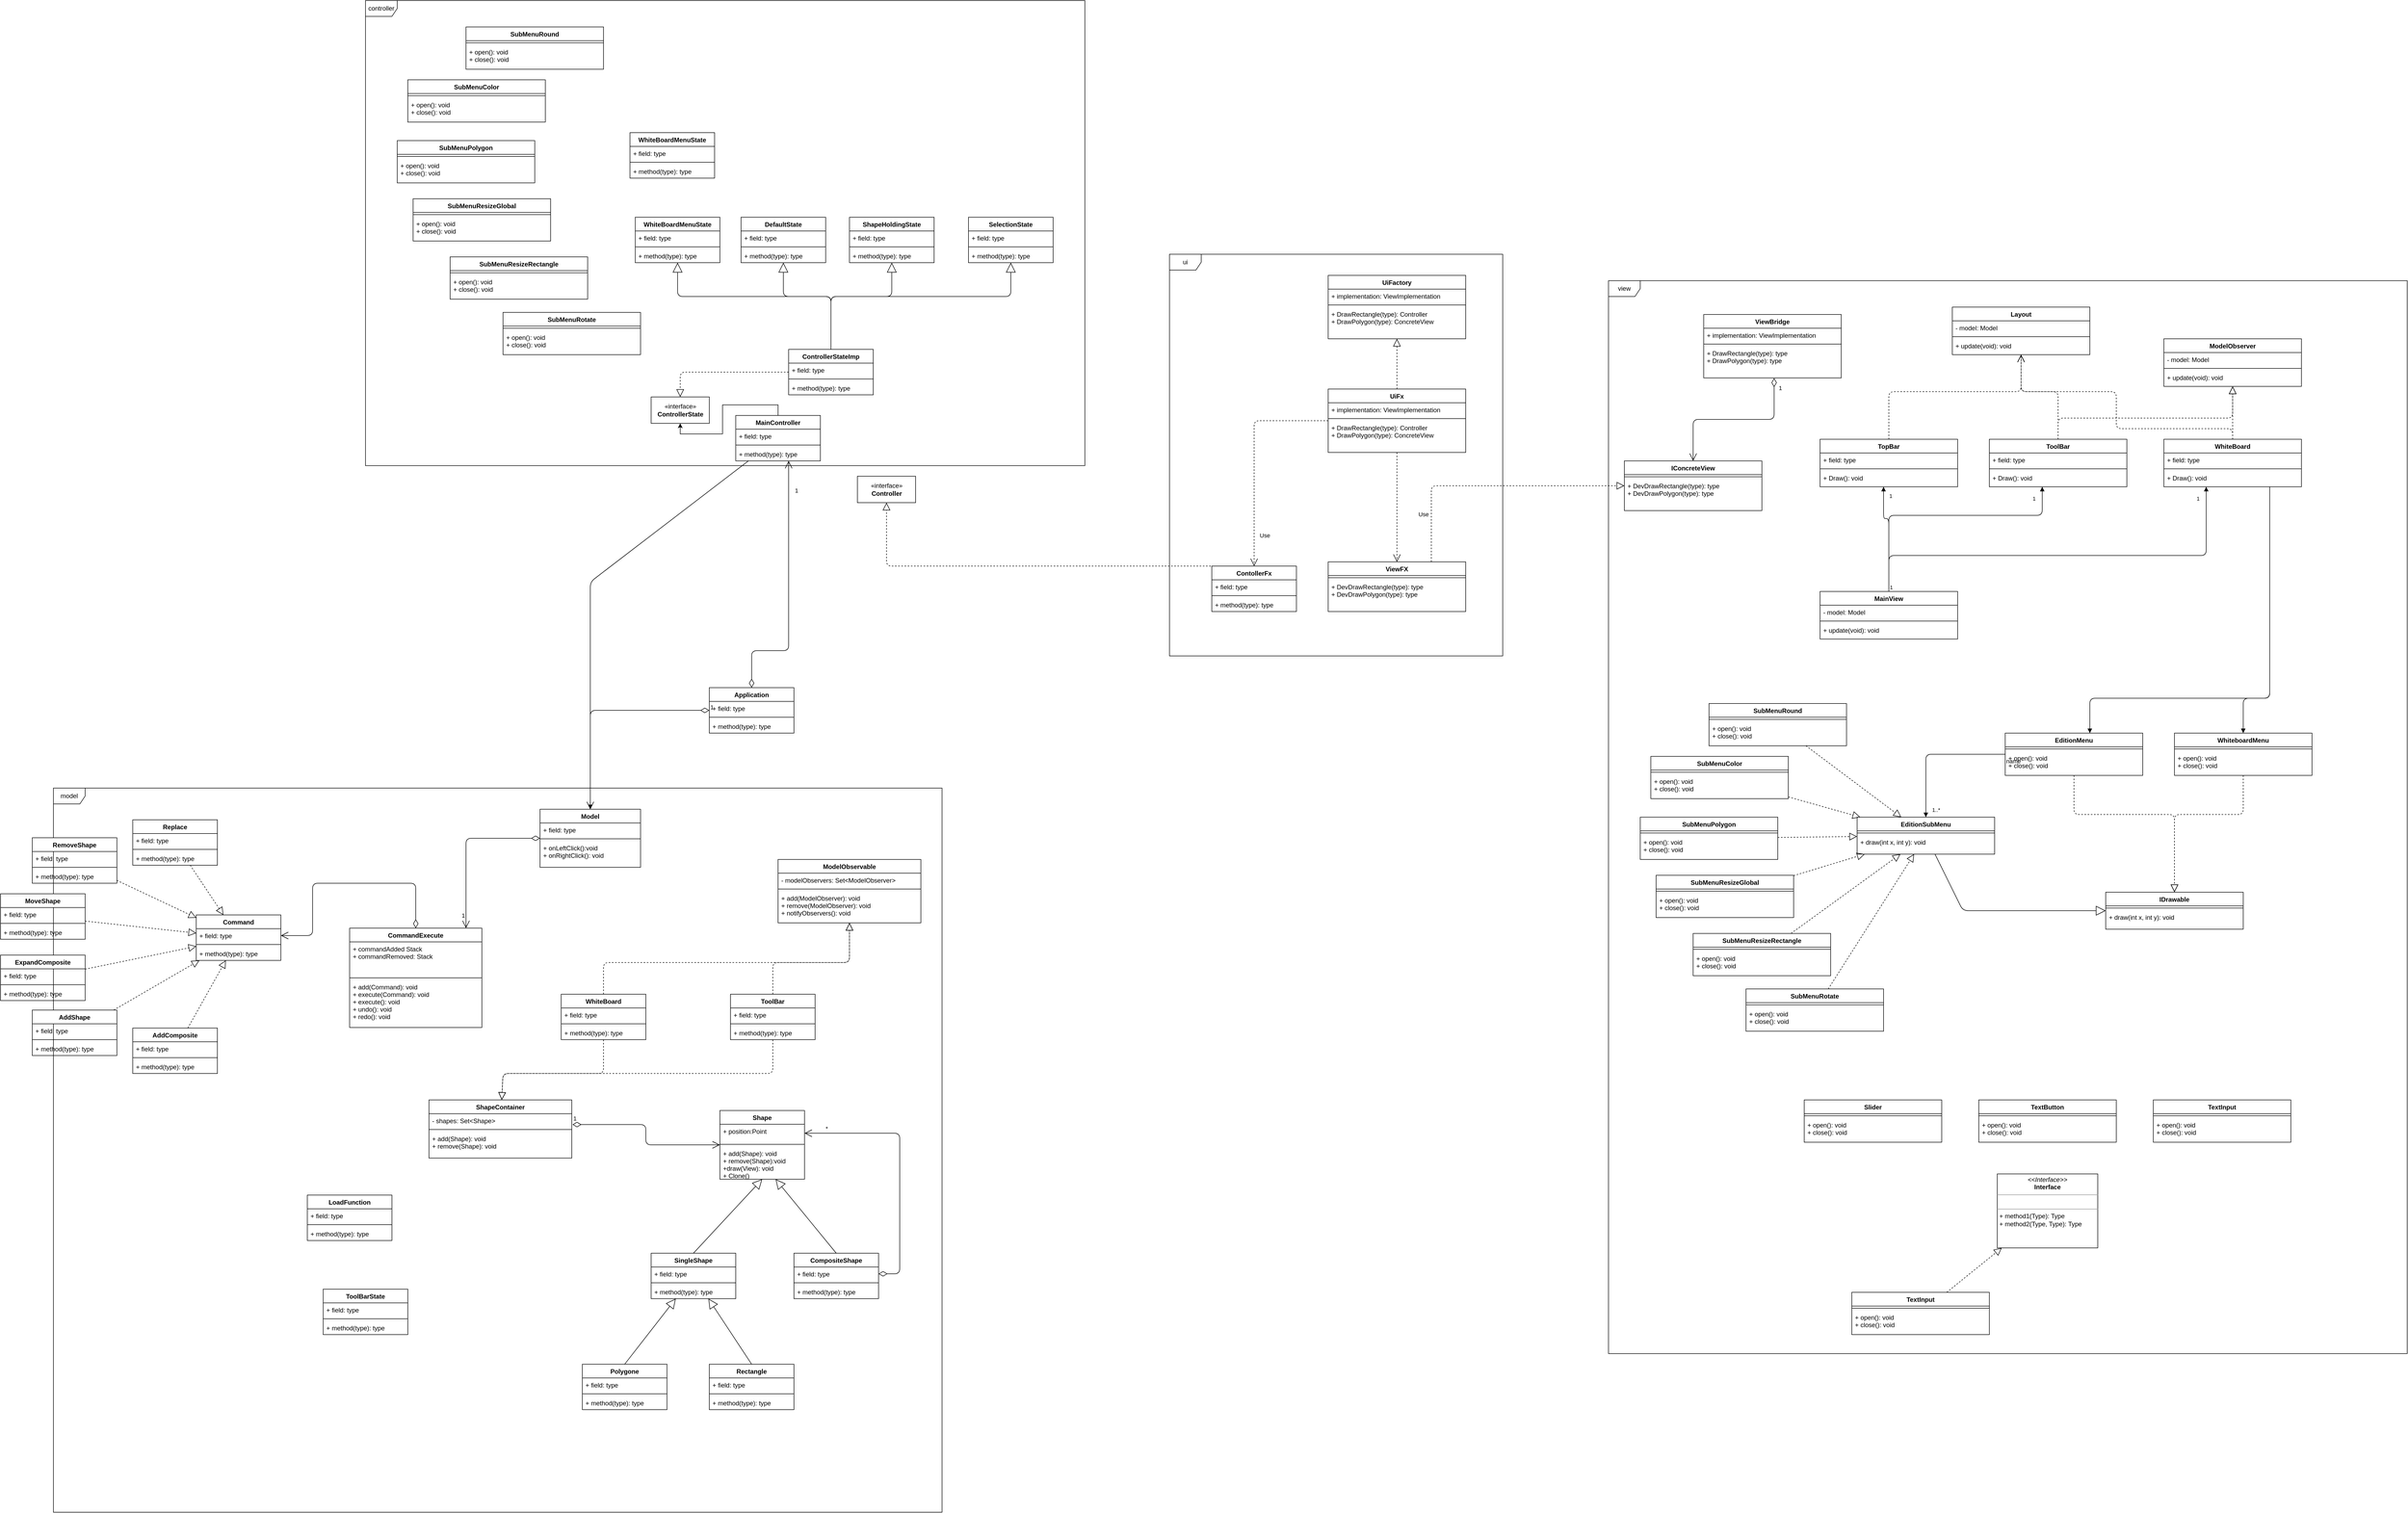 <mxfile version="13.0.3" type="device"><diagram id="3WUZeyOoBX478enH_wou" name="Page-1"><mxGraphModel dx="9270" dy="7012" grid="1" gridSize="10" guides="1" tooltips="1" connect="1" arrows="1" fold="1" page="1" pageScale="1" pageWidth="827" pageHeight="1169" math="0" shadow="0"><root><mxCell id="0"/><mxCell id="1" parent="0"/><mxCell id="3yo8bo4FhC-pjFVV0GyX-129" value="controller" style="shape=umlFrame;whiteSpace=wrap;html=1;" vertex="1" parent="1"><mxGeometry x="-50" y="-1140" width="1360" height="880" as="geometry"/></mxCell><mxCell id="3yo8bo4FhC-pjFVV0GyX-97" value="model" style="shape=umlFrame;whiteSpace=wrap;html=1;" vertex="1" parent="1"><mxGeometry x="-640" y="350" width="1680" height="1370" as="geometry"/></mxCell><mxCell id="3yo8bo4FhC-pjFVV0GyX-20" value="view" style="shape=umlFrame;whiteSpace=wrap;html=1;" vertex="1" parent="1"><mxGeometry x="2300" y="-610" width="1510" height="2030" as="geometry"/></mxCell><mxCell id="3yo8bo4FhC-pjFVV0GyX-21" value="ui" style="shape=umlFrame;whiteSpace=wrap;html=1;" vertex="1" parent="1"><mxGeometry x="1470" y="-660" width="630" height="760" as="geometry"/></mxCell><mxCell id="7U6LZILb1uRu2cZWEhsG-42" value="*" style="endArrow=open;html=1;endSize=12;startArrow=diamondThin;startSize=14;startFill=0;edgeStyle=orthogonalEdgeStyle;align=left;verticalAlign=bottom;exitX=1;exitY=0.5;exitDx=0;exitDy=0;entryX=1;entryY=0.5;entryDx=0;entryDy=0;" parent="1" source="7U6LZILb1uRu2cZWEhsG-34" target="7U6LZILb1uRu2cZWEhsG-30" edge="1"><mxGeometry x="0.844" relative="1" as="geometry"><mxPoint x="330" y="1094" as="sourcePoint"/><mxPoint x="490" y="1094" as="targetPoint"/><Array as="points"><mxPoint x="960" y="1269"/><mxPoint x="960" y="1003"/></Array><mxPoint as="offset"/></mxGeometry></mxCell><mxCell id="7U6LZILb1uRu2cZWEhsG-43" value="" style="endArrow=block;endSize=16;endFill=0;html=1;exitX=0.5;exitY=0;exitDx=0;exitDy=0;entryX=0.5;entryY=1;entryDx=0;entryDy=0;" parent="1" source="7U6LZILb1uRu2cZWEhsG-37" target="7U6LZILb1uRu2cZWEhsG-29" edge="1"><mxGeometry width="160" relative="1" as="geometry"><mxPoint x="330" y="1094" as="sourcePoint"/><mxPoint x="520" y="1144" as="targetPoint"/></mxGeometry></mxCell><mxCell id="7U6LZILb1uRu2cZWEhsG-44" value="" style="endArrow=block;endSize=16;endFill=0;html=1;exitX=0.5;exitY=0;exitDx=0;exitDy=0;" parent="1" source="7U6LZILb1uRu2cZWEhsG-33" target="7U6LZILb1uRu2cZWEhsG-32" edge="1"><mxGeometry width="160" relative="1" as="geometry"><mxPoint x="200" y="1230" as="sourcePoint"/><mxPoint x="290" y="1234" as="targetPoint"/></mxGeometry></mxCell><mxCell id="7U6LZILb1uRu2cZWEhsG-53" value="" style="endArrow=block;endSize=16;endFill=0;html=1;exitX=0.5;exitY=0;exitDx=0;exitDy=0;" parent="1" source="7U6LZILb1uRu2cZWEhsG-45" edge="1" target="7U6LZILb1uRu2cZWEhsG-37"><mxGeometry width="160" relative="1" as="geometry"><mxPoint x="50" y="1346" as="sourcePoint"/><mxPoint x="170" y="1270.0" as="targetPoint"/></mxGeometry></mxCell><mxCell id="7U6LZILb1uRu2cZWEhsG-54" value="" style="endArrow=block;endSize=16;endFill=0;html=1;exitX=0.5;exitY=0;exitDx=0;exitDy=0;" parent="1" source="7U6LZILb1uRu2cZWEhsG-49" edge="1" target="7U6LZILb1uRu2cZWEhsG-37"><mxGeometry width="160" relative="1" as="geometry"><mxPoint x="290" y="1346" as="sourcePoint"/><mxPoint x="170" y="1270" as="targetPoint"/></mxGeometry></mxCell><mxCell id="7U6LZILb1uRu2cZWEhsG-61" value="" style="resizable=0;html=1;align=left;verticalAlign=bottom;labelBackgroundColor=#ffffff;fontSize=10;" parent="1" connectable="0" vertex="1"><mxGeometry x="80" y="582" as="geometry"><mxPoint x="-149" y="-264" as="offset"/></mxGeometry></mxCell><mxCell id="2tMdhOG5-SNlSsxjpB-i-44" value="1" style="endArrow=open;html=1;endSize=12;startArrow=diamondThin;startSize=14;startFill=0;edgeStyle=orthogonalEdgeStyle;align=left;verticalAlign=bottom;entryX=0.5;entryY=0;entryDx=0;entryDy=0;exitX=0.512;exitY=1.006;exitDx=0;exitDy=0;exitPerimeter=0;" parent="1" source="2tMdhOG5-SNlSsxjpB-i-67" target="2tMdhOG5-SNlSsxjpB-i-40" edge="1"><mxGeometry x="-0.823" y="7" relative="1" as="geometry"><mxPoint x="1990" y="-106" as="sourcePoint"/><mxPoint x="3020" y="244" as="targetPoint"/><mxPoint as="offset"/></mxGeometry></mxCell><mxCell id="2tMdhOG5-SNlSsxjpB-i-54" value="1" style="endArrow=open;html=1;endSize=12;startArrow=diamondThin;startSize=14;startFill=0;edgeStyle=orthogonalEdgeStyle;align=left;verticalAlign=bottom;" parent="1" source="7U6LZILb1uRu2cZWEhsG-1" target="7U6LZILb1uRu2cZWEhsG-5" edge="1"><mxGeometry x="-1" y="3" relative="1" as="geometry"><mxPoint x="220" y="410" as="sourcePoint"/><mxPoint x="380" y="410" as="targetPoint"/></mxGeometry></mxCell><mxCell id="2tMdhOG5-SNlSsxjpB-i-55" value="1" style="endArrow=open;html=1;endSize=12;startArrow=diamondThin;startSize=14;startFill=0;edgeStyle=orthogonalEdgeStyle;align=left;verticalAlign=bottom;" parent="1" source="7U6LZILb1uRu2cZWEhsG-5" target="7U6LZILb1uRu2cZWEhsG-97" edge="1"><mxGeometry x="0.903" y="-10" relative="1" as="geometry"><mxPoint x="455" y="152.0" as="sourcePoint"/><mxPoint x="70" y="352" as="targetPoint"/><Array as="points"><mxPoint x="140" y="445"/></Array><mxPoint as="offset"/></mxGeometry></mxCell><mxCell id="2tMdhOG5-SNlSsxjpB-i-56" value="" style="endArrow=open;html=1;endSize=12;startArrow=diamondThin;startSize=14;startFill=0;edgeStyle=orthogonalEdgeStyle;align=left;verticalAlign=bottom;entryX=1;entryY=0.5;entryDx=0;entryDy=0;" parent="1" source="7U6LZILb1uRu2cZWEhsG-97" target="7U6LZILb1uRu2cZWEhsG-94" edge="1"><mxGeometry x="-0.543" y="-14" relative="1" as="geometry"><mxPoint x="-450" y="823" as="sourcePoint"/><mxPoint x="-25" y="368" as="targetPoint"/><mxPoint as="offset"/><Array as="points"><mxPoint x="45" y="530"/><mxPoint x="-150" y="530"/><mxPoint x="-150" y="629"/></Array></mxGeometry></mxCell><mxCell id="7U6LZILb1uRu2cZWEhsG-1" value="Application" style="swimlane;fontStyle=1;align=center;verticalAlign=top;childLayout=stackLayout;horizontal=1;startSize=26;horizontalStack=0;resizeParent=1;resizeParentMax=0;resizeLast=0;collapsible=1;marginBottom=0;" parent="1" vertex="1"><mxGeometry x="600" y="160" width="160" height="86" as="geometry"/></mxCell><mxCell id="7U6LZILb1uRu2cZWEhsG-2" value="+ field: type" style="text;strokeColor=none;fillColor=none;align=left;verticalAlign=top;spacingLeft=4;spacingRight=4;overflow=hidden;rotatable=0;points=[[0,0.5],[1,0.5]];portConstraint=eastwest;" parent="7U6LZILb1uRu2cZWEhsG-1" vertex="1"><mxGeometry y="26" width="160" height="26" as="geometry"/></mxCell><mxCell id="7U6LZILb1uRu2cZWEhsG-3" value="" style="line;strokeWidth=1;fillColor=none;align=left;verticalAlign=middle;spacingTop=-1;spacingLeft=3;spacingRight=3;rotatable=0;labelPosition=right;points=[];portConstraint=eastwest;" parent="7U6LZILb1uRu2cZWEhsG-1" vertex="1"><mxGeometry y="52" width="160" height="8" as="geometry"/></mxCell><mxCell id="7U6LZILb1uRu2cZWEhsG-4" value="+ method(type): type" style="text;strokeColor=none;fillColor=none;align=left;verticalAlign=top;spacingLeft=4;spacingRight=4;overflow=hidden;rotatable=0;points=[[0,0.5],[1,0.5]];portConstraint=eastwest;" parent="7U6LZILb1uRu2cZWEhsG-1" vertex="1"><mxGeometry y="60" width="160" height="26" as="geometry"/></mxCell><mxCell id="iH1wXyO8_TVZQ7hlG0fk-27" style="edgeStyle=orthogonalEdgeStyle;rounded=0;orthogonalLoop=1;jettySize=auto;html=1;exitX=0.5;exitY=0;exitDx=0;exitDy=0;entryX=0.5;entryY=1;entryDx=0;entryDy=0;" parent="1" source="R3AVytcbFwQMf_7Zkljl-4" target="iH1wXyO8_TVZQ7hlG0fk-1" edge="1"><mxGeometry relative="1" as="geometry"/></mxCell><mxCell id="7U6LZILb1uRu2cZWEhsG-5" value="Model" style="swimlane;fontStyle=1;align=center;verticalAlign=top;childLayout=stackLayout;horizontal=1;startSize=26;horizontalStack=0;resizeParent=1;resizeParentMax=0;resizeLast=0;collapsible=1;marginBottom=0;" parent="1" vertex="1"><mxGeometry x="280" y="390" width="190" height="110" as="geometry"/></mxCell><mxCell id="7U6LZILb1uRu2cZWEhsG-6" value="+ field: type" style="text;strokeColor=none;fillColor=none;align=left;verticalAlign=top;spacingLeft=4;spacingRight=4;overflow=hidden;rotatable=0;points=[[0,0.5],[1,0.5]];portConstraint=eastwest;" parent="7U6LZILb1uRu2cZWEhsG-5" vertex="1"><mxGeometry y="26" width="190" height="26" as="geometry"/></mxCell><mxCell id="7U6LZILb1uRu2cZWEhsG-7" value="" style="line;strokeWidth=1;fillColor=none;align=left;verticalAlign=middle;spacingTop=-1;spacingLeft=3;spacingRight=3;rotatable=0;labelPosition=right;points=[];portConstraint=eastwest;" parent="7U6LZILb1uRu2cZWEhsG-5" vertex="1"><mxGeometry y="52" width="190" height="8" as="geometry"/></mxCell><mxCell id="7U6LZILb1uRu2cZWEhsG-8" value="+ onLeftClick():void&#10;+ onRightClick(): void&#10;" style="text;strokeColor=none;fillColor=none;align=left;verticalAlign=top;spacingLeft=4;spacingRight=4;overflow=hidden;rotatable=0;points=[[0,0.5],[1,0.5]];portConstraint=eastwest;" parent="7U6LZILb1uRu2cZWEhsG-5" vertex="1"><mxGeometry y="60" width="190" height="50" as="geometry"/></mxCell><mxCell id="R3AVytcbFwQMf_7Zkljl-8" value="«interface»&lt;br&gt;&lt;b&gt;Controller&lt;/b&gt;" style="html=1;" parent="1" vertex="1"><mxGeometry x="880" y="-240" width="110" height="50" as="geometry"/></mxCell><mxCell id="R3AVytcbFwQMf_7Zkljl-15" value="1" style="endArrow=open;html=1;endSize=12;startArrow=diamondThin;startSize=14;startFill=0;edgeStyle=orthogonalEdgeStyle;align=left;verticalAlign=bottom;exitX=0.5;exitY=0;exitDx=0;exitDy=0;" parent="1" source="7U6LZILb1uRu2cZWEhsG-1" target="R3AVytcbFwQMf_7Zkljl-4" edge="1"><mxGeometry x="0.739" y="-10" relative="1" as="geometry"><mxPoint x="770" y="209.0" as="sourcePoint"/><mxPoint x="1160" y="210" as="targetPoint"/><Array as="points"><mxPoint x="680" y="90"/><mxPoint x="750" y="90"/></Array><mxPoint as="offset"/></mxGeometry></mxCell><mxCell id="R3AVytcbFwQMf_7Zkljl-16" value="" style="html=1;verticalAlign=bottom;endArrow=block;" parent="1" source="R3AVytcbFwQMf_7Zkljl-4" target="7U6LZILb1uRu2cZWEhsG-5" edge="1"><mxGeometry width="80" relative="1" as="geometry"><mxPoint x="975" y="-33" as="sourcePoint"/><mxPoint x="840" y="-33" as="targetPoint"/><Array as="points"><mxPoint x="375" y="-40"/></Array></mxGeometry></mxCell><mxCell id="iH1wXyO8_TVZQ7hlG0fk-1" value="«interface»&lt;br&gt;&lt;b&gt;ControllerState&lt;br&gt;&lt;/b&gt;" style="html=1;" parent="1" vertex="1"><mxGeometry x="490" y="-390" width="110" height="50" as="geometry"/></mxCell><mxCell id="iH1wXyO8_TVZQ7hlG0fk-22" value="" style="endArrow=block;endSize=16;endFill=0;html=1;" parent="1" source="iH1wXyO8_TVZQ7hlG0fk-2" target="iH1wXyO8_TVZQ7hlG0fk-10" edge="1"><mxGeometry width="160" relative="1" as="geometry"><mxPoint x="820" y="-156" as="sourcePoint"/><mxPoint x="820" y="-280" as="targetPoint"/><Array as="points"><mxPoint x="830" y="-580"/><mxPoint x="540" y="-580"/></Array></mxGeometry></mxCell><mxCell id="iH1wXyO8_TVZQ7hlG0fk-23" value="" style="endArrow=block;endSize=16;endFill=0;html=1;" parent="1" source="iH1wXyO8_TVZQ7hlG0fk-2" target="iH1wXyO8_TVZQ7hlG0fk-6" edge="1"><mxGeometry width="160" relative="1" as="geometry"><mxPoint x="832.833" y="-470" as="sourcePoint"/><mxPoint x="807.167" y="-624" as="targetPoint"/><Array as="points"><mxPoint x="830" y="-580"/><mxPoint x="740" y="-580"/></Array></mxGeometry></mxCell><mxCell id="iH1wXyO8_TVZQ7hlG0fk-24" value="" style="endArrow=block;endSize=16;endFill=0;html=1;" parent="1" source="iH1wXyO8_TVZQ7hlG0fk-2" target="iH1wXyO8_TVZQ7hlG0fk-18" edge="1"><mxGeometry width="160" relative="1" as="geometry"><mxPoint x="875.833" y="-470" as="sourcePoint"/><mxPoint x="1004.167" y="-624" as="targetPoint"/><Array as="points"><mxPoint x="830" y="-580"/><mxPoint x="945" y="-580"/></Array></mxGeometry></mxCell><mxCell id="iH1wXyO8_TVZQ7hlG0fk-25" value="" style="endArrow=block;endSize=16;endFill=0;html=1;" parent="1" source="iH1wXyO8_TVZQ7hlG0fk-2" target="iH1wXyO8_TVZQ7hlG0fk-14" edge="1"><mxGeometry width="160" relative="1" as="geometry"><mxPoint x="920" y="-461.286" as="sourcePoint"/><mxPoint x="1040" y="-512.714" as="targetPoint"/><Array as="points"><mxPoint x="830" y="-580"/><mxPoint x="1170" y="-580"/></Array></mxGeometry></mxCell><mxCell id="iH1wXyO8_TVZQ7hlG0fk-2" value="ControllerStateImp" style="swimlane;fontStyle=1;align=center;verticalAlign=top;childLayout=stackLayout;horizontal=1;startSize=26;horizontalStack=0;resizeParent=1;resizeParentMax=0;resizeLast=0;collapsible=1;marginBottom=0;" parent="1" vertex="1"><mxGeometry x="750" y="-480" width="160" height="86" as="geometry"/></mxCell><mxCell id="iH1wXyO8_TVZQ7hlG0fk-3" value="+ field: type" style="text;strokeColor=none;fillColor=none;align=left;verticalAlign=top;spacingLeft=4;spacingRight=4;overflow=hidden;rotatable=0;points=[[0,0.5],[1,0.5]];portConstraint=eastwest;" parent="iH1wXyO8_TVZQ7hlG0fk-2" vertex="1"><mxGeometry y="26" width="160" height="26" as="geometry"/></mxCell><mxCell id="iH1wXyO8_TVZQ7hlG0fk-4" value="" style="line;strokeWidth=1;fillColor=none;align=left;verticalAlign=middle;spacingTop=-1;spacingLeft=3;spacingRight=3;rotatable=0;labelPosition=right;points=[];portConstraint=eastwest;" parent="iH1wXyO8_TVZQ7hlG0fk-2" vertex="1"><mxGeometry y="52" width="160" height="8" as="geometry"/></mxCell><mxCell id="iH1wXyO8_TVZQ7hlG0fk-5" value="+ method(type): type" style="text;strokeColor=none;fillColor=none;align=left;verticalAlign=top;spacingLeft=4;spacingRight=4;overflow=hidden;rotatable=0;points=[[0,0.5],[1,0.5]];portConstraint=eastwest;" parent="iH1wXyO8_TVZQ7hlG0fk-2" vertex="1"><mxGeometry y="60" width="160" height="26" as="geometry"/></mxCell><mxCell id="iH1wXyO8_TVZQ7hlG0fk-10" value="WhiteBoardMenuState&#10;" style="swimlane;fontStyle=1;align=center;verticalAlign=top;childLayout=stackLayout;horizontal=1;startSize=26;horizontalStack=0;resizeParent=1;resizeParentMax=0;resizeLast=0;collapsible=1;marginBottom=0;" parent="1" vertex="1"><mxGeometry x="460" y="-730" width="160" height="86" as="geometry"/></mxCell><mxCell id="iH1wXyO8_TVZQ7hlG0fk-11" value="+ field: type" style="text;strokeColor=none;fillColor=none;align=left;verticalAlign=top;spacingLeft=4;spacingRight=4;overflow=hidden;rotatable=0;points=[[0,0.5],[1,0.5]];portConstraint=eastwest;" parent="iH1wXyO8_TVZQ7hlG0fk-10" vertex="1"><mxGeometry y="26" width="160" height="26" as="geometry"/></mxCell><mxCell id="iH1wXyO8_TVZQ7hlG0fk-12" value="" style="line;strokeWidth=1;fillColor=none;align=left;verticalAlign=middle;spacingTop=-1;spacingLeft=3;spacingRight=3;rotatable=0;labelPosition=right;points=[];portConstraint=eastwest;" parent="iH1wXyO8_TVZQ7hlG0fk-10" vertex="1"><mxGeometry y="52" width="160" height="8" as="geometry"/></mxCell><mxCell id="iH1wXyO8_TVZQ7hlG0fk-13" value="+ method(type): type" style="text;strokeColor=none;fillColor=none;align=left;verticalAlign=top;spacingLeft=4;spacingRight=4;overflow=hidden;rotatable=0;points=[[0,0.5],[1,0.5]];portConstraint=eastwest;" parent="iH1wXyO8_TVZQ7hlG0fk-10" vertex="1"><mxGeometry y="60" width="160" height="26" as="geometry"/></mxCell><mxCell id="iH1wXyO8_TVZQ7hlG0fk-6" value="DefaultState&#10;" style="swimlane;fontStyle=1;align=center;verticalAlign=top;childLayout=stackLayout;horizontal=1;startSize=26;horizontalStack=0;resizeParent=1;resizeParentMax=0;resizeLast=0;collapsible=1;marginBottom=0;" parent="1" vertex="1"><mxGeometry x="660" y="-730" width="160" height="86" as="geometry"/></mxCell><mxCell id="iH1wXyO8_TVZQ7hlG0fk-7" value="+ field: type" style="text;strokeColor=none;fillColor=none;align=left;verticalAlign=top;spacingLeft=4;spacingRight=4;overflow=hidden;rotatable=0;points=[[0,0.5],[1,0.5]];portConstraint=eastwest;" parent="iH1wXyO8_TVZQ7hlG0fk-6" vertex="1"><mxGeometry y="26" width="160" height="26" as="geometry"/></mxCell><mxCell id="iH1wXyO8_TVZQ7hlG0fk-8" value="" style="line;strokeWidth=1;fillColor=none;align=left;verticalAlign=middle;spacingTop=-1;spacingLeft=3;spacingRight=3;rotatable=0;labelPosition=right;points=[];portConstraint=eastwest;" parent="iH1wXyO8_TVZQ7hlG0fk-6" vertex="1"><mxGeometry y="52" width="160" height="8" as="geometry"/></mxCell><mxCell id="iH1wXyO8_TVZQ7hlG0fk-9" value="+ method(type): type" style="text;strokeColor=none;fillColor=none;align=left;verticalAlign=top;spacingLeft=4;spacingRight=4;overflow=hidden;rotatable=0;points=[[0,0.5],[1,0.5]];portConstraint=eastwest;" parent="iH1wXyO8_TVZQ7hlG0fk-6" vertex="1"><mxGeometry y="60" width="160" height="26" as="geometry"/></mxCell><mxCell id="iH1wXyO8_TVZQ7hlG0fk-18" value="ShapeHoldingState&#10;" style="swimlane;fontStyle=1;align=center;verticalAlign=top;childLayout=stackLayout;horizontal=1;startSize=26;horizontalStack=0;resizeParent=1;resizeParentMax=0;resizeLast=0;collapsible=1;marginBottom=0;" parent="1" vertex="1"><mxGeometry x="865" y="-730" width="160" height="86" as="geometry"/></mxCell><mxCell id="iH1wXyO8_TVZQ7hlG0fk-19" value="+ field: type" style="text;strokeColor=none;fillColor=none;align=left;verticalAlign=top;spacingLeft=4;spacingRight=4;overflow=hidden;rotatable=0;points=[[0,0.5],[1,0.5]];portConstraint=eastwest;" parent="iH1wXyO8_TVZQ7hlG0fk-18" vertex="1"><mxGeometry y="26" width="160" height="26" as="geometry"/></mxCell><mxCell id="iH1wXyO8_TVZQ7hlG0fk-20" value="" style="line;strokeWidth=1;fillColor=none;align=left;verticalAlign=middle;spacingTop=-1;spacingLeft=3;spacingRight=3;rotatable=0;labelPosition=right;points=[];portConstraint=eastwest;" parent="iH1wXyO8_TVZQ7hlG0fk-18" vertex="1"><mxGeometry y="52" width="160" height="8" as="geometry"/></mxCell><mxCell id="iH1wXyO8_TVZQ7hlG0fk-21" value="+ method(type): type" style="text;strokeColor=none;fillColor=none;align=left;verticalAlign=top;spacingLeft=4;spacingRight=4;overflow=hidden;rotatable=0;points=[[0,0.5],[1,0.5]];portConstraint=eastwest;" parent="iH1wXyO8_TVZQ7hlG0fk-18" vertex="1"><mxGeometry y="60" width="160" height="26" as="geometry"/></mxCell><mxCell id="iH1wXyO8_TVZQ7hlG0fk-14" value="SelectionState&#10;" style="swimlane;fontStyle=1;align=center;verticalAlign=top;childLayout=stackLayout;horizontal=1;startSize=26;horizontalStack=0;resizeParent=1;resizeParentMax=0;resizeLast=0;collapsible=1;marginBottom=0;" parent="1" vertex="1"><mxGeometry x="1090" y="-730" width="160" height="86" as="geometry"/></mxCell><mxCell id="iH1wXyO8_TVZQ7hlG0fk-15" value="+ field: type" style="text;strokeColor=none;fillColor=none;align=left;verticalAlign=top;spacingLeft=4;spacingRight=4;overflow=hidden;rotatable=0;points=[[0,0.5],[1,0.5]];portConstraint=eastwest;" parent="iH1wXyO8_TVZQ7hlG0fk-14" vertex="1"><mxGeometry y="26" width="160" height="26" as="geometry"/></mxCell><mxCell id="iH1wXyO8_TVZQ7hlG0fk-16" value="" style="line;strokeWidth=1;fillColor=none;align=left;verticalAlign=middle;spacingTop=-1;spacingLeft=3;spacingRight=3;rotatable=0;labelPosition=right;points=[];portConstraint=eastwest;" parent="iH1wXyO8_TVZQ7hlG0fk-14" vertex="1"><mxGeometry y="52" width="160" height="8" as="geometry"/></mxCell><mxCell id="iH1wXyO8_TVZQ7hlG0fk-17" value="+ method(type): type" style="text;strokeColor=none;fillColor=none;align=left;verticalAlign=top;spacingLeft=4;spacingRight=4;overflow=hidden;rotatable=0;points=[[0,0.5],[1,0.5]];portConstraint=eastwest;" parent="iH1wXyO8_TVZQ7hlG0fk-14" vertex="1"><mxGeometry y="60" width="160" height="26" as="geometry"/></mxCell><mxCell id="iH1wXyO8_TVZQ7hlG0fk-66" value="1" style="endArrow=open;html=1;endSize=12;startArrow=diamondThin;startSize=14;startFill=0;edgeStyle=orthogonalEdgeStyle;align=left;verticalAlign=bottom;exitX=1.005;exitY=0.794;exitDx=0;exitDy=0;exitPerimeter=0;" parent="1" source="iH1wXyO8_TVZQ7hlG0fk-63" target="7U6LZILb1uRu2cZWEhsG-29" edge="1"><mxGeometry x="-1" y="3" relative="1" as="geometry"><mxPoint x="-220" y="900" as="sourcePoint"/><mxPoint x="-60" y="900" as="targetPoint"/></mxGeometry></mxCell><mxCell id="3yo8bo4FhC-pjFVV0GyX-1" value="" style="endArrow=block;dashed=1;endFill=0;endSize=12;html=1;" edge="1" parent="1" source="iH1wXyO8_TVZQ7hlG0fk-2" target="iH1wXyO8_TVZQ7hlG0fk-1"><mxGeometry width="160" relative="1" as="geometry"><mxPoint x="690" y="-410" as="sourcePoint"/><mxPoint x="850" y="-410" as="targetPoint"/><Array as="points"><mxPoint x="545" y="-437"/></Array></mxGeometry></mxCell><mxCell id="3yo8bo4FhC-pjFVV0GyX-2" value="" style="endArrow=block;dashed=1;endFill=0;endSize=12;html=1;exitX=0.438;exitY=0;exitDx=0;exitDy=0;exitPerimeter=0;" edge="1" parent="1" source="R3AVytcbFwQMf_7Zkljl-9" target="R3AVytcbFwQMf_7Zkljl-8"><mxGeometry width="160" relative="1" as="geometry"><mxPoint x="945" y="-330.0" as="sourcePoint"/><mxPoint x="740" y="-283" as="targetPoint"/><Array as="points"><mxPoint x="1000" y="-70"/><mxPoint x="935" y="-70"/></Array></mxGeometry></mxCell><mxCell id="3yo8bo4FhC-pjFVV0GyX-3" value="" style="endArrow=block;dashed=1;endFill=0;endSize=12;html=1;" edge="1" parent="1" source="1jR7pnZNuQC0l_XQHkd4-10" target="1jR7pnZNuQC0l_XQHkd4-6"><mxGeometry width="160" relative="1" as="geometry"><mxPoint x="1725.08" y="-244" as="sourcePoint"/><mxPoint x="1660.0" y="-464" as="targetPoint"/></mxGeometry></mxCell><mxCell id="3yo8bo4FhC-pjFVV0GyX-4" value="" style="endArrow=block;dashed=1;endFill=0;endSize=12;html=1;exitX=0.75;exitY=0;exitDx=0;exitDy=0;" edge="1" parent="1" source="2tMdhOG5-SNlSsxjpB-i-45" target="2tMdhOG5-SNlSsxjpB-i-40"><mxGeometry width="160" relative="1" as="geometry"><mxPoint x="1010.08" y="40" as="sourcePoint"/><mxPoint x="945" y="-180" as="targetPoint"/><Array as="points"><mxPoint x="1965" y="-222"/></Array></mxGeometry></mxCell><mxCell id="3yo8bo4FhC-pjFVV0GyX-5" value="Use" style="endArrow=open;endSize=12;dashed=1;html=1;" edge="1" parent="1" source="1jR7pnZNuQC0l_XQHkd4-10" target="R3AVytcbFwQMf_7Zkljl-9"><mxGeometry x="0.72" y="20" width="160" relative="1" as="geometry"><mxPoint x="1090" y="-60" as="sourcePoint"/><mxPoint x="1250" y="-60" as="targetPoint"/><Array as="points"><mxPoint x="1630" y="-345"/></Array><mxPoint as="offset"/></mxGeometry></mxCell><mxCell id="3yo8bo4FhC-pjFVV0GyX-6" value="Use" style="endArrow=open;endSize=12;dashed=1;html=1;" edge="1" parent="1" source="1jR7pnZNuQC0l_XQHkd4-10" target="2tMdhOG5-SNlSsxjpB-i-45"><mxGeometry x="0.125" y="50" width="160" relative="1" as="geometry"><mxPoint x="1966.234" y="-269" as="sourcePoint"/><mxPoint x="1680.032" y="-64" as="targetPoint"/><mxPoint as="offset"/></mxGeometry></mxCell><mxCell id="3yo8bo4FhC-pjFVV0GyX-8" value="" style="endArrow=block;dashed=1;endFill=0;endSize=12;html=1;" edge="1" parent="1" source="2tMdhOG5-SNlSsxjpB-i-9" target="Dig5S7NcElGt3HjC4foM-13"><mxGeometry width="160" relative="1" as="geometry"><mxPoint x="3315.08" y="-230" as="sourcePoint"/><mxPoint x="3250" y="-450" as="targetPoint"/><Array as="points"><mxPoint x="3150" y="-350"/><mxPoint x="3480" y="-350"/></Array></mxGeometry></mxCell><mxCell id="3yo8bo4FhC-pjFVV0GyX-9" value="" style="endArrow=block;dashed=1;endFill=0;endSize=12;html=1;" edge="1" parent="1" source="2tMdhOG5-SNlSsxjpB-i-13" target="Dig5S7NcElGt3HjC4foM-13"><mxGeometry width="160" relative="1" as="geometry"><mxPoint x="3440" y="-80.48" as="sourcePoint"/><mxPoint x="3550" y="-340" as="targetPoint"/><Array as="points"><mxPoint x="3480" y="-340"/></Array></mxGeometry></mxCell><mxCell id="3yo8bo4FhC-pjFVV0GyX-10" value="name" style="endArrow=block;endFill=1;html=1;edgeStyle=orthogonalEdgeStyle;align=left;verticalAlign=top;" edge="1" parent="1" source="uSJ5OI9Yinxyfcotj4ro-1" target="2tMdhOG5-SNlSsxjpB-i-9"><mxGeometry x="-1" relative="1" as="geometry"><mxPoint x="2950" y="-60" as="sourcePoint"/><mxPoint x="3230" y="-150" as="targetPoint"/><Array as="points"><mxPoint x="2980" y="-166"/><mxPoint x="3120" y="-166"/><mxPoint x="3120" y="-85"/></Array></mxGeometry></mxCell><mxCell id="3yo8bo4FhC-pjFVV0GyX-11" value="1" style="resizable=0;html=1;align=left;verticalAlign=bottom;labelBackgroundColor=#ffffff;fontSize=10;" connectable="0" vertex="1" parent="3yo8bo4FhC-pjFVV0GyX-10"><mxGeometry x="-1" relative="1" as="geometry"/></mxCell><mxCell id="3yo8bo4FhC-pjFVV0GyX-12" value="name" style="endArrow=block;endFill=1;html=1;edgeStyle=orthogonalEdgeStyle;align=left;verticalAlign=top;" edge="1" parent="1" source="uSJ5OI9Yinxyfcotj4ro-1" target="2tMdhOG5-SNlSsxjpB-i-13"><mxGeometry x="-1" relative="1" as="geometry"><mxPoint x="3080" y="-193" as="sourcePoint"/><mxPoint x="3310" y="-120" as="targetPoint"/><Array as="points"><mxPoint x="2830" y="-90"/><mxPoint x="3430" y="-90"/></Array></mxGeometry></mxCell><mxCell id="3yo8bo4FhC-pjFVV0GyX-13" value="1" style="resizable=0;html=1;align=left;verticalAlign=bottom;labelBackgroundColor=#ffffff;fontSize=10;" connectable="0" vertex="1" parent="3yo8bo4FhC-pjFVV0GyX-12"><mxGeometry x="-1" relative="1" as="geometry"/></mxCell><mxCell id="3yo8bo4FhC-pjFVV0GyX-14" value="name" style="endArrow=block;endFill=1;html=1;edgeStyle=orthogonalEdgeStyle;align=left;verticalAlign=top;" edge="1" parent="1" source="uSJ5OI9Yinxyfcotj4ro-1" target="2tMdhOG5-SNlSsxjpB-i-5"><mxGeometry x="-1" relative="1" as="geometry"><mxPoint x="2810" y="-100" as="sourcePoint"/><mxPoint x="2910" y="133" as="targetPoint"/><Array as="points"><mxPoint x="2830" y="-160"/><mxPoint x="2820" y="-160"/></Array></mxGeometry></mxCell><mxCell id="3yo8bo4FhC-pjFVV0GyX-15" value="1" style="resizable=0;html=1;align=left;verticalAlign=bottom;labelBackgroundColor=#ffffff;fontSize=10;" connectable="0" vertex="1" parent="3yo8bo4FhC-pjFVV0GyX-14"><mxGeometry x="-1" relative="1" as="geometry"/></mxCell><mxCell id="2tMdhOG5-SNlSsxjpB-i-64" value="ViewBridge&#10;" style="swimlane;fontStyle=1;align=center;verticalAlign=top;childLayout=stackLayout;horizontal=1;startSize=26;horizontalStack=0;resizeParent=1;resizeParentMax=0;resizeLast=0;collapsible=1;marginBottom=0;" parent="1" vertex="1"><mxGeometry x="2480" y="-546" width="260" height="120" as="geometry"/></mxCell><mxCell id="2tMdhOG5-SNlSsxjpB-i-65" value="+ implementation: ViewImplementation" style="text;strokeColor=none;fillColor=none;align=left;verticalAlign=top;spacingLeft=4;spacingRight=4;overflow=hidden;rotatable=0;points=[[0,0.5],[1,0.5]];portConstraint=eastwest;" parent="2tMdhOG5-SNlSsxjpB-i-64" vertex="1"><mxGeometry y="26" width="260" height="26" as="geometry"/></mxCell><mxCell id="2tMdhOG5-SNlSsxjpB-i-66" value="" style="line;strokeWidth=1;fillColor=none;align=left;verticalAlign=middle;spacingTop=-1;spacingLeft=3;spacingRight=3;rotatable=0;labelPosition=right;points=[];portConstraint=eastwest;" parent="2tMdhOG5-SNlSsxjpB-i-64" vertex="1"><mxGeometry y="52" width="260" height="8" as="geometry"/></mxCell><mxCell id="2tMdhOG5-SNlSsxjpB-i-67" value="+ DrawRectangle(type): type&#10;+ DrawPolygon(type): type&#10;" style="text;strokeColor=none;fillColor=none;align=left;verticalAlign=top;spacingLeft=4;spacingRight=4;overflow=hidden;rotatable=0;points=[[0,0.5],[1,0.5]];portConstraint=eastwest;" parent="2tMdhOG5-SNlSsxjpB-i-64" vertex="1"><mxGeometry y="60" width="260" height="60" as="geometry"/></mxCell><mxCell id="2tMdhOG5-SNlSsxjpB-i-40" value="IConcreteView" style="swimlane;fontStyle=1;align=center;verticalAlign=top;childLayout=stackLayout;horizontal=1;startSize=26;horizontalStack=0;resizeParent=1;resizeParentMax=0;resizeLast=0;collapsible=1;marginBottom=0;" parent="1" vertex="1"><mxGeometry x="2330" y="-269" width="260" height="94" as="geometry"/></mxCell><mxCell id="2tMdhOG5-SNlSsxjpB-i-42" value="" style="line;strokeWidth=1;fillColor=none;align=left;verticalAlign=middle;spacingTop=-1;spacingLeft=3;spacingRight=3;rotatable=0;labelPosition=right;points=[];portConstraint=eastwest;" parent="2tMdhOG5-SNlSsxjpB-i-40" vertex="1"><mxGeometry y="26" width="260" height="8" as="geometry"/></mxCell><mxCell id="2tMdhOG5-SNlSsxjpB-i-43" value="+ DevDrawRectangle(type): type&#10;+ DevDrawPolygon(type): type&#10;" style="text;strokeColor=none;fillColor=none;align=left;verticalAlign=top;spacingLeft=4;spacingRight=4;overflow=hidden;rotatable=0;points=[[0,0.5],[1,0.5]];portConstraint=eastwest;" parent="2tMdhOG5-SNlSsxjpB-i-40" vertex="1"><mxGeometry y="34" width="260" height="60" as="geometry"/></mxCell><mxCell id="1jR7pnZNuQC0l_XQHkd4-6" value="UiFactory&#10;" style="swimlane;fontStyle=1;align=center;verticalAlign=top;childLayout=stackLayout;horizontal=1;startSize=26;horizontalStack=0;resizeParent=1;resizeParentMax=0;resizeLast=0;collapsible=1;marginBottom=0;" parent="1" vertex="1"><mxGeometry x="1770" y="-620" width="260" height="120" as="geometry"/></mxCell><mxCell id="1jR7pnZNuQC0l_XQHkd4-7" value="+ implementation: ViewImplementation" style="text;strokeColor=none;fillColor=none;align=left;verticalAlign=top;spacingLeft=4;spacingRight=4;overflow=hidden;rotatable=0;points=[[0,0.5],[1,0.5]];portConstraint=eastwest;" parent="1jR7pnZNuQC0l_XQHkd4-6" vertex="1"><mxGeometry y="26" width="260" height="26" as="geometry"/></mxCell><mxCell id="1jR7pnZNuQC0l_XQHkd4-8" value="" style="line;strokeWidth=1;fillColor=none;align=left;verticalAlign=middle;spacingTop=-1;spacingLeft=3;spacingRight=3;rotatable=0;labelPosition=right;points=[];portConstraint=eastwest;" parent="1jR7pnZNuQC0l_XQHkd4-6" vertex="1"><mxGeometry y="52" width="260" height="8" as="geometry"/></mxCell><mxCell id="1jR7pnZNuQC0l_XQHkd4-9" value="+ DrawRectangle(type): Controller&#10;+ DrawPolygon(type): ConcreteView&#10;" style="text;strokeColor=none;fillColor=none;align=left;verticalAlign=top;spacingLeft=4;spacingRight=4;overflow=hidden;rotatable=0;points=[[0,0.5],[1,0.5]];portConstraint=eastwest;" parent="1jR7pnZNuQC0l_XQHkd4-6" vertex="1"><mxGeometry y="60" width="260" height="60" as="geometry"/></mxCell><mxCell id="1jR7pnZNuQC0l_XQHkd4-10" value="UiFx" style="swimlane;fontStyle=1;align=center;verticalAlign=top;childLayout=stackLayout;horizontal=1;startSize=26;horizontalStack=0;resizeParent=1;resizeParentMax=0;resizeLast=0;collapsible=1;marginBottom=0;" parent="1" vertex="1"><mxGeometry x="1770" y="-405" width="260" height="120" as="geometry"/></mxCell><mxCell id="1jR7pnZNuQC0l_XQHkd4-11" value="+ implementation: ViewImplementation" style="text;strokeColor=none;fillColor=none;align=left;verticalAlign=top;spacingLeft=4;spacingRight=4;overflow=hidden;rotatable=0;points=[[0,0.5],[1,0.5]];portConstraint=eastwest;" parent="1jR7pnZNuQC0l_XQHkd4-10" vertex="1"><mxGeometry y="26" width="260" height="26" as="geometry"/></mxCell><mxCell id="1jR7pnZNuQC0l_XQHkd4-12" value="" style="line;strokeWidth=1;fillColor=none;align=left;verticalAlign=middle;spacingTop=-1;spacingLeft=3;spacingRight=3;rotatable=0;labelPosition=right;points=[];portConstraint=eastwest;" parent="1jR7pnZNuQC0l_XQHkd4-10" vertex="1"><mxGeometry y="52" width="260" height="8" as="geometry"/></mxCell><mxCell id="1jR7pnZNuQC0l_XQHkd4-13" value="+ DrawRectangle(type): Controller&#10;+ DrawPolygon(type): ConcreteView&#10;" style="text;strokeColor=none;fillColor=none;align=left;verticalAlign=top;spacingLeft=4;spacingRight=4;overflow=hidden;rotatable=0;points=[[0,0.5],[1,0.5]];portConstraint=eastwest;" parent="1jR7pnZNuQC0l_XQHkd4-10" vertex="1"><mxGeometry y="60" width="260" height="60" as="geometry"/></mxCell><mxCell id="2tMdhOG5-SNlSsxjpB-i-45" value="ViewFX" style="swimlane;fontStyle=1;align=center;verticalAlign=top;childLayout=stackLayout;horizontal=1;startSize=26;horizontalStack=0;resizeParent=1;resizeParentMax=0;resizeLast=0;collapsible=1;marginBottom=0;" parent="1" vertex="1"><mxGeometry x="1770" y="-78" width="260" height="94" as="geometry"/></mxCell><mxCell id="2tMdhOG5-SNlSsxjpB-i-46" value="" style="line;strokeWidth=1;fillColor=none;align=left;verticalAlign=middle;spacingTop=-1;spacingLeft=3;spacingRight=3;rotatable=0;labelPosition=right;points=[];portConstraint=eastwest;" parent="2tMdhOG5-SNlSsxjpB-i-45" vertex="1"><mxGeometry y="26" width="260" height="8" as="geometry"/></mxCell><mxCell id="2tMdhOG5-SNlSsxjpB-i-47" value="+ DevDrawRectangle(type): type&#10;+ DevDrawPolygon(type): type&#10;" style="text;strokeColor=none;fillColor=none;align=left;verticalAlign=top;spacingLeft=4;spacingRight=4;overflow=hidden;rotatable=0;points=[[0,0.5],[1,0.5]];portConstraint=eastwest;" parent="2tMdhOG5-SNlSsxjpB-i-45" vertex="1"><mxGeometry y="34" width="260" height="60" as="geometry"/></mxCell><mxCell id="R3AVytcbFwQMf_7Zkljl-9" value="ContollerFx" style="swimlane;fontStyle=1;align=center;verticalAlign=top;childLayout=stackLayout;horizontal=1;startSize=26;horizontalStack=0;resizeParent=1;resizeParentMax=0;resizeLast=0;collapsible=1;marginBottom=0;" parent="1" vertex="1"><mxGeometry x="1550" y="-70" width="160" height="86" as="geometry"/></mxCell><mxCell id="R3AVytcbFwQMf_7Zkljl-10" value="+ field: type" style="text;strokeColor=none;fillColor=none;align=left;verticalAlign=top;spacingLeft=4;spacingRight=4;overflow=hidden;rotatable=0;points=[[0,0.5],[1,0.5]];portConstraint=eastwest;" parent="R3AVytcbFwQMf_7Zkljl-9" vertex="1"><mxGeometry y="26" width="160" height="26" as="geometry"/></mxCell><mxCell id="R3AVytcbFwQMf_7Zkljl-11" value="" style="line;strokeWidth=1;fillColor=none;align=left;verticalAlign=middle;spacingTop=-1;spacingLeft=3;spacingRight=3;rotatable=0;labelPosition=right;points=[];portConstraint=eastwest;" parent="R3AVytcbFwQMf_7Zkljl-9" vertex="1"><mxGeometry y="52" width="160" height="8" as="geometry"/></mxCell><mxCell id="R3AVytcbFwQMf_7Zkljl-12" value="+ method(type): type" style="text;strokeColor=none;fillColor=none;align=left;verticalAlign=top;spacingLeft=4;spacingRight=4;overflow=hidden;rotatable=0;points=[[0,0.5],[1,0.5]];portConstraint=eastwest;" parent="R3AVytcbFwQMf_7Zkljl-9" vertex="1"><mxGeometry y="60" width="160" height="26" as="geometry"/></mxCell><mxCell id="3yo8bo4FhC-pjFVV0GyX-22" value="" style="endArrow=block;dashed=1;endFill=0;endSize=12;html=1;" edge="1" parent="1" source="d4Q0qIlCnjLTKptumD0L-16" target="3yo8bo4FhC-pjFVV0GyX-16"><mxGeometry width="160" relative="1" as="geometry"><mxPoint x="3070" y="685" as="sourcePoint"/><mxPoint x="3320" y="370" as="targetPoint"/><Array as="points"><mxPoint x="3180" y="400"/><mxPoint x="3370" y="400"/></Array></mxGeometry></mxCell><mxCell id="3yo8bo4FhC-pjFVV0GyX-23" value="" style="endArrow=block;dashed=1;endFill=0;endSize=12;html=1;" edge="1" parent="1" source="d4Q0qIlCnjLTKptumD0L-13" target="3yo8bo4FhC-pjFVV0GyX-16"><mxGeometry width="160" relative="1" as="geometry"><mxPoint x="3150" y="463.469" as="sourcePoint"/><mxPoint x="3510" y="280" as="targetPoint"/><Array as="points"><mxPoint x="3500" y="400"/><mxPoint x="3370" y="400"/></Array></mxGeometry></mxCell><mxCell id="3yo8bo4FhC-pjFVV0GyX-27" value="" style="endArrow=block;endSize=16;endFill=0;html=1;" edge="1" parent="1" source="3yo8bo4FhC-pjFVV0GyX-24" target="3yo8bo4FhC-pjFVV0GyX-16"><mxGeometry width="160" relative="1" as="geometry"><mxPoint x="2780" y="260" as="sourcePoint"/><mxPoint x="2940" y="260" as="targetPoint"/><Array as="points"><mxPoint x="2970" y="582"/></Array></mxGeometry></mxCell><mxCell id="3yo8bo4FhC-pjFVV0GyX-43" value="SubMenuRound" style="swimlane;fontStyle=1;align=center;verticalAlign=top;childLayout=stackLayout;horizontal=1;startSize=26;horizontalStack=0;resizeParent=1;resizeParentMax=0;resizeLast=0;collapsible=1;marginBottom=0;" vertex="1" parent="1"><mxGeometry x="2490" y="190" width="260" height="80" as="geometry"/></mxCell><mxCell id="3yo8bo4FhC-pjFVV0GyX-44" value="" style="line;strokeWidth=1;fillColor=none;align=left;verticalAlign=middle;spacingTop=-1;spacingLeft=3;spacingRight=3;rotatable=0;labelPosition=right;points=[];portConstraint=eastwest;" vertex="1" parent="3yo8bo4FhC-pjFVV0GyX-43"><mxGeometry y="26" width="260" height="8" as="geometry"/></mxCell><mxCell id="3yo8bo4FhC-pjFVV0GyX-45" value="+ open(): void&#10;+ close(): void&#10;" style="text;strokeColor=none;fillColor=none;align=left;verticalAlign=top;spacingLeft=4;spacingRight=4;overflow=hidden;rotatable=0;points=[[0,0.5],[1,0.5]];portConstraint=eastwest;" vertex="1" parent="3yo8bo4FhC-pjFVV0GyX-43"><mxGeometry y="34" width="260" height="46" as="geometry"/></mxCell><mxCell id="3yo8bo4FhC-pjFVV0GyX-28" value="SubMenuColor" style="swimlane;fontStyle=1;align=center;verticalAlign=top;childLayout=stackLayout;horizontal=1;startSize=26;horizontalStack=0;resizeParent=1;resizeParentMax=0;resizeLast=0;collapsible=1;marginBottom=0;" vertex="1" parent="1"><mxGeometry x="2380" y="290" width="260" height="80" as="geometry"/></mxCell><mxCell id="3yo8bo4FhC-pjFVV0GyX-29" value="" style="line;strokeWidth=1;fillColor=none;align=left;verticalAlign=middle;spacingTop=-1;spacingLeft=3;spacingRight=3;rotatable=0;labelPosition=right;points=[];portConstraint=eastwest;" vertex="1" parent="3yo8bo4FhC-pjFVV0GyX-28"><mxGeometry y="26" width="260" height="8" as="geometry"/></mxCell><mxCell id="3yo8bo4FhC-pjFVV0GyX-30" value="+ open(): void&#10;+ close(): void&#10;" style="text;strokeColor=none;fillColor=none;align=left;verticalAlign=top;spacingLeft=4;spacingRight=4;overflow=hidden;rotatable=0;points=[[0,0.5],[1,0.5]];portConstraint=eastwest;" vertex="1" parent="3yo8bo4FhC-pjFVV0GyX-28"><mxGeometry y="34" width="260" height="46" as="geometry"/></mxCell><mxCell id="3yo8bo4FhC-pjFVV0GyX-31" value="SubMenuPolygon" style="swimlane;fontStyle=1;align=center;verticalAlign=top;childLayout=stackLayout;horizontal=1;startSize=26;horizontalStack=0;resizeParent=1;resizeParentMax=0;resizeLast=0;collapsible=1;marginBottom=0;" vertex="1" parent="1"><mxGeometry x="2360" y="405" width="260" height="80" as="geometry"/></mxCell><mxCell id="3yo8bo4FhC-pjFVV0GyX-32" value="" style="line;strokeWidth=1;fillColor=none;align=left;verticalAlign=middle;spacingTop=-1;spacingLeft=3;spacingRight=3;rotatable=0;labelPosition=right;points=[];portConstraint=eastwest;" vertex="1" parent="3yo8bo4FhC-pjFVV0GyX-31"><mxGeometry y="26" width="260" height="8" as="geometry"/></mxCell><mxCell id="3yo8bo4FhC-pjFVV0GyX-33" value="+ open(): void&#10;+ close(): void&#10;" style="text;strokeColor=none;fillColor=none;align=left;verticalAlign=top;spacingLeft=4;spacingRight=4;overflow=hidden;rotatable=0;points=[[0,0.5],[1,0.5]];portConstraint=eastwest;" vertex="1" parent="3yo8bo4FhC-pjFVV0GyX-31"><mxGeometry y="34" width="260" height="46" as="geometry"/></mxCell><mxCell id="3yo8bo4FhC-pjFVV0GyX-34" value="SubMenuResizeGlobal" style="swimlane;fontStyle=1;align=center;verticalAlign=top;childLayout=stackLayout;horizontal=1;startSize=26;horizontalStack=0;resizeParent=1;resizeParentMax=0;resizeLast=0;collapsible=1;marginBottom=0;" vertex="1" parent="1"><mxGeometry x="2390" y="515" width="260" height="80" as="geometry"/></mxCell><mxCell id="3yo8bo4FhC-pjFVV0GyX-35" value="" style="line;strokeWidth=1;fillColor=none;align=left;verticalAlign=middle;spacingTop=-1;spacingLeft=3;spacingRight=3;rotatable=0;labelPosition=right;points=[];portConstraint=eastwest;" vertex="1" parent="3yo8bo4FhC-pjFVV0GyX-34"><mxGeometry y="26" width="260" height="8" as="geometry"/></mxCell><mxCell id="3yo8bo4FhC-pjFVV0GyX-36" value="+ open(): void&#10;+ close(): void&#10;" style="text;strokeColor=none;fillColor=none;align=left;verticalAlign=top;spacingLeft=4;spacingRight=4;overflow=hidden;rotatable=0;points=[[0,0.5],[1,0.5]];portConstraint=eastwest;" vertex="1" parent="3yo8bo4FhC-pjFVV0GyX-34"><mxGeometry y="34" width="260" height="46" as="geometry"/></mxCell><mxCell id="3yo8bo4FhC-pjFVV0GyX-37" value="SubMenuResizeRectangle" style="swimlane;fontStyle=1;align=center;verticalAlign=top;childLayout=stackLayout;horizontal=1;startSize=26;horizontalStack=0;resizeParent=1;resizeParentMax=0;resizeLast=0;collapsible=1;marginBottom=0;" vertex="1" parent="1"><mxGeometry x="2460" y="625" width="260" height="80" as="geometry"/></mxCell><mxCell id="3yo8bo4FhC-pjFVV0GyX-38" value="" style="line;strokeWidth=1;fillColor=none;align=left;verticalAlign=middle;spacingTop=-1;spacingLeft=3;spacingRight=3;rotatable=0;labelPosition=right;points=[];portConstraint=eastwest;" vertex="1" parent="3yo8bo4FhC-pjFVV0GyX-37"><mxGeometry y="26" width="260" height="8" as="geometry"/></mxCell><mxCell id="3yo8bo4FhC-pjFVV0GyX-39" value="+ open(): void&#10;+ close(): void&#10;" style="text;strokeColor=none;fillColor=none;align=left;verticalAlign=top;spacingLeft=4;spacingRight=4;overflow=hidden;rotatable=0;points=[[0,0.5],[1,0.5]];portConstraint=eastwest;" vertex="1" parent="3yo8bo4FhC-pjFVV0GyX-37"><mxGeometry y="34" width="260" height="46" as="geometry"/></mxCell><mxCell id="3yo8bo4FhC-pjFVV0GyX-24" value="EditionSubMenu" style="swimlane;fontStyle=1;align=center;verticalAlign=top;childLayout=stackLayout;horizontal=1;startSize=26;horizontalStack=0;resizeParent=1;resizeParentMax=0;resizeLast=0;collapsible=1;marginBottom=0;" vertex="1" parent="1"><mxGeometry x="2770" y="405" width="260" height="70" as="geometry"/></mxCell><mxCell id="3yo8bo4FhC-pjFVV0GyX-25" value="" style="line;strokeWidth=1;fillColor=none;align=left;verticalAlign=middle;spacingTop=-1;spacingLeft=3;spacingRight=3;rotatable=0;labelPosition=right;points=[];portConstraint=eastwest;" vertex="1" parent="3yo8bo4FhC-pjFVV0GyX-24"><mxGeometry y="26" width="260" height="8" as="geometry"/></mxCell><mxCell id="3yo8bo4FhC-pjFVV0GyX-26" value="+ draw(int x, int y): void&#10;" style="text;strokeColor=none;fillColor=none;align=left;verticalAlign=top;spacingLeft=4;spacingRight=4;overflow=hidden;rotatable=0;points=[[0,0.5],[1,0.5]];portConstraint=eastwest;" vertex="1" parent="3yo8bo4FhC-pjFVV0GyX-24"><mxGeometry y="34" width="260" height="36" as="geometry"/></mxCell><mxCell id="3yo8bo4FhC-pjFVV0GyX-40" value="SubMenuRotate" style="swimlane;fontStyle=1;align=center;verticalAlign=top;childLayout=stackLayout;horizontal=1;startSize=26;horizontalStack=0;resizeParent=1;resizeParentMax=0;resizeLast=0;collapsible=1;marginBottom=0;" vertex="1" parent="1"><mxGeometry x="2560" y="730" width="260" height="80" as="geometry"/></mxCell><mxCell id="3yo8bo4FhC-pjFVV0GyX-41" value="" style="line;strokeWidth=1;fillColor=none;align=left;verticalAlign=middle;spacingTop=-1;spacingLeft=3;spacingRight=3;rotatable=0;labelPosition=right;points=[];portConstraint=eastwest;" vertex="1" parent="3yo8bo4FhC-pjFVV0GyX-40"><mxGeometry y="26" width="260" height="8" as="geometry"/></mxCell><mxCell id="3yo8bo4FhC-pjFVV0GyX-42" value="+ open(): void&#10;+ close(): void&#10;" style="text;strokeColor=none;fillColor=none;align=left;verticalAlign=top;spacingLeft=4;spacingRight=4;overflow=hidden;rotatable=0;points=[[0,0.5],[1,0.5]];portConstraint=eastwest;" vertex="1" parent="3yo8bo4FhC-pjFVV0GyX-40"><mxGeometry y="34" width="260" height="46" as="geometry"/></mxCell><mxCell id="3yo8bo4FhC-pjFVV0GyX-46" value="" style="endArrow=block;dashed=1;endFill=0;endSize=12;html=1;" edge="1" parent="1" source="3yo8bo4FhC-pjFVV0GyX-43" target="3yo8bo4FhC-pjFVV0GyX-24"><mxGeometry width="160" relative="1" as="geometry"><mxPoint x="3650" y="500" as="sourcePoint"/><mxPoint x="3380" y="309" as="targetPoint"/></mxGeometry></mxCell><mxCell id="3yo8bo4FhC-pjFVV0GyX-47" value="" style="endArrow=block;dashed=1;endFill=0;endSize=12;html=1;" edge="1" parent="1" source="3yo8bo4FhC-pjFVV0GyX-28" target="3yo8bo4FhC-pjFVV0GyX-24"><mxGeometry width="160" relative="1" as="geometry"><mxPoint x="2683.333" y="280" as="sourcePoint"/><mxPoint x="2863.333" y="415" as="targetPoint"/></mxGeometry></mxCell><mxCell id="3yo8bo4FhC-pjFVV0GyX-48" value="" style="endArrow=block;dashed=1;endFill=0;endSize=12;html=1;" edge="1" parent="1" source="3yo8bo4FhC-pjFVV0GyX-31" target="3yo8bo4FhC-pjFVV0GyX-24"><mxGeometry width="160" relative="1" as="geometry"><mxPoint x="2650.0" y="376.667" as="sourcePoint"/><mxPoint x="2785.909" y="415" as="targetPoint"/></mxGeometry></mxCell><mxCell id="3yo8bo4FhC-pjFVV0GyX-49" value="" style="endArrow=block;dashed=1;endFill=0;endSize=12;html=1;" edge="1" parent="1" source="3yo8bo4FhC-pjFVV0GyX-34" target="3yo8bo4FhC-pjFVV0GyX-24"><mxGeometry width="160" relative="1" as="geometry"><mxPoint x="2630.0" y="453.415" as="sourcePoint"/><mxPoint x="2780" y="451.585" as="targetPoint"/></mxGeometry></mxCell><mxCell id="3yo8bo4FhC-pjFVV0GyX-50" value="" style="endArrow=block;dashed=1;endFill=0;endSize=12;html=1;" edge="1" parent="1" source="3yo8bo4FhC-pjFVV0GyX-37" target="3yo8bo4FhC-pjFVV0GyX-24"><mxGeometry width="160" relative="1" as="geometry"><mxPoint x="2660.0" y="525.658" as="sourcePoint"/><mxPoint x="2794.348" y="485" as="targetPoint"/></mxGeometry></mxCell><mxCell id="3yo8bo4FhC-pjFVV0GyX-51" value="" style="endArrow=block;dashed=1;endFill=0;endSize=12;html=1;" edge="1" parent="1" source="3yo8bo4FhC-pjFVV0GyX-40" target="3yo8bo4FhC-pjFVV0GyX-24"><mxGeometry width="160" relative="1" as="geometry"><mxPoint x="2655.111" y="635" as="sourcePoint"/><mxPoint x="2861.778" y="485" as="targetPoint"/></mxGeometry></mxCell><mxCell id="3yo8bo4FhC-pjFVV0GyX-52" value="name" style="endArrow=block;endFill=1;html=1;edgeStyle=orthogonalEdgeStyle;align=left;verticalAlign=top;" edge="1" parent="1" source="d4Q0qIlCnjLTKptumD0L-16" target="3yo8bo4FhC-pjFVV0GyX-24"><mxGeometry x="-1" relative="1" as="geometry"><mxPoint x="3010" y="380" as="sourcePoint"/><mxPoint x="3170" y="380" as="targetPoint"/></mxGeometry></mxCell><mxCell id="3yo8bo4FhC-pjFVV0GyX-53" value="1..*" style="resizable=0;html=1;align=left;verticalAlign=bottom;labelBackgroundColor=#ffffff;fontSize=10;" connectable="0" vertex="1" parent="3yo8bo4FhC-pjFVV0GyX-52"><mxGeometry x="-1" relative="1" as="geometry"><mxPoint x="-140" y="113.94" as="offset"/></mxGeometry></mxCell><mxCell id="d4Q0qIlCnjLTKptumD0L-16" value="EditionMenu" style="swimlane;fontStyle=1;align=center;verticalAlign=top;childLayout=stackLayout;horizontal=1;startSize=26;horizontalStack=0;resizeParent=1;resizeParentMax=0;resizeLast=0;collapsible=1;marginBottom=0;" parent="1" vertex="1"><mxGeometry x="3050" y="246" width="260" height="80" as="geometry"/></mxCell><mxCell id="d4Q0qIlCnjLTKptumD0L-17" value="" style="line;strokeWidth=1;fillColor=none;align=left;verticalAlign=middle;spacingTop=-1;spacingLeft=3;spacingRight=3;rotatable=0;labelPosition=right;points=[];portConstraint=eastwest;" parent="d4Q0qIlCnjLTKptumD0L-16" vertex="1"><mxGeometry y="26" width="260" height="8" as="geometry"/></mxCell><mxCell id="d4Q0qIlCnjLTKptumD0L-18" value="+ open(): void&#10;+ close(): void&#10;" style="text;strokeColor=none;fillColor=none;align=left;verticalAlign=top;spacingLeft=4;spacingRight=4;overflow=hidden;rotatable=0;points=[[0,0.5],[1,0.5]];portConstraint=eastwest;" parent="d4Q0qIlCnjLTKptumD0L-16" vertex="1"><mxGeometry y="34" width="260" height="46" as="geometry"/></mxCell><mxCell id="d4Q0qIlCnjLTKptumD0L-13" value="WhiteboardMenu" style="swimlane;fontStyle=1;align=center;verticalAlign=top;childLayout=stackLayout;horizontal=1;startSize=26;horizontalStack=0;resizeParent=1;resizeParentMax=0;resizeLast=0;collapsible=1;marginBottom=0;" parent="1" vertex="1"><mxGeometry x="3370" y="246" width="260" height="80" as="geometry"/></mxCell><mxCell id="d4Q0qIlCnjLTKptumD0L-14" value="" style="line;strokeWidth=1;fillColor=none;align=left;verticalAlign=middle;spacingTop=-1;spacingLeft=3;spacingRight=3;rotatable=0;labelPosition=right;points=[];portConstraint=eastwest;" parent="d4Q0qIlCnjLTKptumD0L-13" vertex="1"><mxGeometry y="26" width="260" height="8" as="geometry"/></mxCell><mxCell id="d4Q0qIlCnjLTKptumD0L-15" value="+ open(): void&#10;+ close(): void&#10;" style="text;strokeColor=none;fillColor=none;align=left;verticalAlign=top;spacingLeft=4;spacingRight=4;overflow=hidden;rotatable=0;points=[[0,0.5],[1,0.5]];portConstraint=eastwest;" parent="d4Q0qIlCnjLTKptumD0L-13" vertex="1"><mxGeometry y="34" width="260" height="46" as="geometry"/></mxCell><mxCell id="3yo8bo4FhC-pjFVV0GyX-16" value="IDrawable&#10;" style="swimlane;fontStyle=1;align=center;verticalAlign=top;childLayout=stackLayout;horizontal=1;startSize=26;horizontalStack=0;resizeParent=1;resizeParentMax=0;resizeLast=0;collapsible=1;marginBottom=0;" vertex="1" parent="1"><mxGeometry x="3240" y="547" width="260" height="70" as="geometry"/></mxCell><mxCell id="3yo8bo4FhC-pjFVV0GyX-17" value="" style="line;strokeWidth=1;fillColor=none;align=left;verticalAlign=middle;spacingTop=-1;spacingLeft=3;spacingRight=3;rotatable=0;labelPosition=right;points=[];portConstraint=eastwest;" vertex="1" parent="3yo8bo4FhC-pjFVV0GyX-16"><mxGeometry y="26" width="260" height="8" as="geometry"/></mxCell><mxCell id="3yo8bo4FhC-pjFVV0GyX-18" value="+ draw(int x, int y): void&#10;" style="text;strokeColor=none;fillColor=none;align=left;verticalAlign=top;spacingLeft=4;spacingRight=4;overflow=hidden;rotatable=0;points=[[0,0.5],[1,0.5]];portConstraint=eastwest;" vertex="1" parent="3yo8bo4FhC-pjFVV0GyX-16"><mxGeometry y="34" width="260" height="36" as="geometry"/></mxCell><mxCell id="3yo8bo4FhC-pjFVV0GyX-54" value="" style="endArrow=block;endFill=1;html=1;edgeStyle=orthogonalEdgeStyle;align=left;verticalAlign=top;" edge="1" parent="1" source="2tMdhOG5-SNlSsxjpB-i-13" target="d4Q0qIlCnjLTKptumD0L-16"><mxGeometry x="-1" relative="1" as="geometry"><mxPoint x="3060" y="296.059" as="sourcePoint"/><mxPoint x="2910" y="415" as="targetPoint"/><Array as="points"><mxPoint x="3550" y="180"/><mxPoint x="3210" y="180"/></Array></mxGeometry></mxCell><mxCell id="3yo8bo4FhC-pjFVV0GyX-55" value="1" style="resizable=0;html=1;align=left;verticalAlign=bottom;labelBackgroundColor=#ffffff;fontSize=10;" connectable="0" vertex="1" parent="3yo8bo4FhC-pjFVV0GyX-54"><mxGeometry x="-1" relative="1" as="geometry"><mxPoint x="-140" y="30" as="offset"/></mxGeometry></mxCell><mxCell id="3yo8bo4FhC-pjFVV0GyX-56" value="" style="endArrow=block;endFill=1;html=1;edgeStyle=orthogonalEdgeStyle;align=left;verticalAlign=top;" edge="1" parent="1" source="2tMdhOG5-SNlSsxjpB-i-13" target="d4Q0qIlCnjLTKptumD0L-13"><mxGeometry x="-1" relative="1" as="geometry"><mxPoint x="3180" y="130" as="sourcePoint"/><mxPoint x="3190" y="256" as="targetPoint"/><Array as="points"><mxPoint x="3550" y="180"/><mxPoint x="3500" y="180"/></Array></mxGeometry></mxCell><mxCell id="3yo8bo4FhC-pjFVV0GyX-57" value="1" style="resizable=0;html=1;align=left;verticalAlign=bottom;labelBackgroundColor=#ffffff;fontSize=10;" connectable="0" vertex="1" parent="3yo8bo4FhC-pjFVV0GyX-56"><mxGeometry x="-1" relative="1" as="geometry"><mxPoint x="-450" y="30" as="offset"/></mxGeometry></mxCell><mxCell id="3yo8bo4FhC-pjFVV0GyX-61" value="TextButton&#10;" style="swimlane;fontStyle=1;align=center;verticalAlign=top;childLayout=stackLayout;horizontal=1;startSize=26;horizontalStack=0;resizeParent=1;resizeParentMax=0;resizeLast=0;collapsible=1;marginBottom=0;" vertex="1" parent="1"><mxGeometry x="3000" y="940" width="260" height="80" as="geometry"/></mxCell><mxCell id="3yo8bo4FhC-pjFVV0GyX-62" value="" style="line;strokeWidth=1;fillColor=none;align=left;verticalAlign=middle;spacingTop=-1;spacingLeft=3;spacingRight=3;rotatable=0;labelPosition=right;points=[];portConstraint=eastwest;" vertex="1" parent="3yo8bo4FhC-pjFVV0GyX-61"><mxGeometry y="26" width="260" height="8" as="geometry"/></mxCell><mxCell id="3yo8bo4FhC-pjFVV0GyX-63" value="+ open(): void&#10;+ close(): void&#10;" style="text;strokeColor=none;fillColor=none;align=left;verticalAlign=top;spacingLeft=4;spacingRight=4;overflow=hidden;rotatable=0;points=[[0,0.5],[1,0.5]];portConstraint=eastwest;" vertex="1" parent="3yo8bo4FhC-pjFVV0GyX-61"><mxGeometry y="34" width="260" height="46" as="geometry"/></mxCell><mxCell id="3yo8bo4FhC-pjFVV0GyX-64" value="TextInput" style="swimlane;fontStyle=1;align=center;verticalAlign=top;childLayout=stackLayout;horizontal=1;startSize=26;horizontalStack=0;resizeParent=1;resizeParentMax=0;resizeLast=0;collapsible=1;marginBottom=0;" vertex="1" parent="1"><mxGeometry x="3330" y="940" width="260" height="80" as="geometry"/></mxCell><mxCell id="3yo8bo4FhC-pjFVV0GyX-65" value="" style="line;strokeWidth=1;fillColor=none;align=left;verticalAlign=middle;spacingTop=-1;spacingLeft=3;spacingRight=3;rotatable=0;labelPosition=right;points=[];portConstraint=eastwest;" vertex="1" parent="3yo8bo4FhC-pjFVV0GyX-64"><mxGeometry y="26" width="260" height="8" as="geometry"/></mxCell><mxCell id="3yo8bo4FhC-pjFVV0GyX-66" value="+ open(): void&#10;+ close(): void&#10;" style="text;strokeColor=none;fillColor=none;align=left;verticalAlign=top;spacingLeft=4;spacingRight=4;overflow=hidden;rotatable=0;points=[[0,0.5],[1,0.5]];portConstraint=eastwest;" vertex="1" parent="3yo8bo4FhC-pjFVV0GyX-64"><mxGeometry y="34" width="260" height="46" as="geometry"/></mxCell><mxCell id="3yo8bo4FhC-pjFVV0GyX-58" value="Slider&#10;" style="swimlane;fontStyle=1;align=center;verticalAlign=top;childLayout=stackLayout;horizontal=1;startSize=26;horizontalStack=0;resizeParent=1;resizeParentMax=0;resizeLast=0;collapsible=1;marginBottom=0;" vertex="1" parent="1"><mxGeometry x="2670" y="940" width="260" height="80" as="geometry"/></mxCell><mxCell id="3yo8bo4FhC-pjFVV0GyX-59" value="" style="line;strokeWidth=1;fillColor=none;align=left;verticalAlign=middle;spacingTop=-1;spacingLeft=3;spacingRight=3;rotatable=0;labelPosition=right;points=[];portConstraint=eastwest;" vertex="1" parent="3yo8bo4FhC-pjFVV0GyX-58"><mxGeometry y="26" width="260" height="8" as="geometry"/></mxCell><mxCell id="3yo8bo4FhC-pjFVV0GyX-60" value="+ open(): void&#10;+ close(): void&#10;" style="text;strokeColor=none;fillColor=none;align=left;verticalAlign=top;spacingLeft=4;spacingRight=4;overflow=hidden;rotatable=0;points=[[0,0.5],[1,0.5]];portConstraint=eastwest;" vertex="1" parent="3yo8bo4FhC-pjFVV0GyX-58"><mxGeometry y="34" width="260" height="46" as="geometry"/></mxCell><mxCell id="3yo8bo4FhC-pjFVV0GyX-149" value="WhiteBoardMenuState&#10;" style="swimlane;fontStyle=1;align=center;verticalAlign=top;childLayout=stackLayout;horizontal=1;startSize=26;horizontalStack=0;resizeParent=1;resizeParentMax=0;resizeLast=0;collapsible=1;marginBottom=0;" vertex="1" parent="1"><mxGeometry x="450" y="-890" width="160" height="86" as="geometry"/></mxCell><mxCell id="3yo8bo4FhC-pjFVV0GyX-150" value="+ field: type" style="text;strokeColor=none;fillColor=none;align=left;verticalAlign=top;spacingLeft=4;spacingRight=4;overflow=hidden;rotatable=0;points=[[0,0.5],[1,0.5]];portConstraint=eastwest;" vertex="1" parent="3yo8bo4FhC-pjFVV0GyX-149"><mxGeometry y="26" width="160" height="26" as="geometry"/></mxCell><mxCell id="3yo8bo4FhC-pjFVV0GyX-151" value="" style="line;strokeWidth=1;fillColor=none;align=left;verticalAlign=middle;spacingTop=-1;spacingLeft=3;spacingRight=3;rotatable=0;labelPosition=right;points=[];portConstraint=eastwest;" vertex="1" parent="3yo8bo4FhC-pjFVV0GyX-149"><mxGeometry y="52" width="160" height="8" as="geometry"/></mxCell><mxCell id="3yo8bo4FhC-pjFVV0GyX-152" value="+ method(type): type" style="text;strokeColor=none;fillColor=none;align=left;verticalAlign=top;spacingLeft=4;spacingRight=4;overflow=hidden;rotatable=0;points=[[0,0.5],[1,0.5]];portConstraint=eastwest;" vertex="1" parent="3yo8bo4FhC-pjFVV0GyX-149"><mxGeometry y="60" width="160" height="26" as="geometry"/></mxCell><mxCell id="3yo8bo4FhC-pjFVV0GyX-70" value="&lt;p style=&quot;margin: 0px ; margin-top: 4px ; text-align: center&quot;&gt;&lt;i&gt;&amp;lt;&amp;lt;Interface&amp;gt;&amp;gt;&lt;/i&gt;&lt;br&gt;&lt;b&gt;Interface&lt;/b&gt;&lt;/p&gt;&lt;hr size=&quot;1&quot;&gt;&lt;p style=&quot;margin: 0px ; margin-left: 4px&quot;&gt;&lt;br&gt;&lt;/p&gt;&lt;hr size=&quot;1&quot;&gt;&lt;p style=&quot;margin: 0px ; margin-left: 4px&quot;&gt;+ method1(Type): Type&lt;br&gt;+ method2(Type, Type): Type&lt;/p&gt;" style="verticalAlign=top;align=left;overflow=fill;fontSize=12;fontFamily=Helvetica;html=1;" vertex="1" parent="1"><mxGeometry x="3035" y="1080" width="190" height="140" as="geometry"/></mxCell><mxCell id="3yo8bo4FhC-pjFVV0GyX-73" value="TextInput" style="swimlane;fontStyle=1;align=center;verticalAlign=top;childLayout=stackLayout;horizontal=1;startSize=26;horizontalStack=0;resizeParent=1;resizeParentMax=0;resizeLast=0;collapsible=1;marginBottom=0;" vertex="1" parent="1"><mxGeometry x="2760" y="1304" width="260" height="80" as="geometry"/></mxCell><mxCell id="3yo8bo4FhC-pjFVV0GyX-74" value="" style="line;strokeWidth=1;fillColor=none;align=left;verticalAlign=middle;spacingTop=-1;spacingLeft=3;spacingRight=3;rotatable=0;labelPosition=right;points=[];portConstraint=eastwest;" vertex="1" parent="3yo8bo4FhC-pjFVV0GyX-73"><mxGeometry y="26" width="260" height="8" as="geometry"/></mxCell><mxCell id="3yo8bo4FhC-pjFVV0GyX-75" value="+ open(): void&#10;+ close(): void&#10;" style="text;strokeColor=none;fillColor=none;align=left;verticalAlign=top;spacingLeft=4;spacingRight=4;overflow=hidden;rotatable=0;points=[[0,0.5],[1,0.5]];portConstraint=eastwest;" vertex="1" parent="3yo8bo4FhC-pjFVV0GyX-73"><mxGeometry y="34" width="260" height="46" as="geometry"/></mxCell><mxCell id="3yo8bo4FhC-pjFVV0GyX-76" value="" style="endArrow=block;dashed=1;endFill=0;endSize=12;html=1;" edge="1" parent="1" source="3yo8bo4FhC-pjFVV0GyX-73" target="3yo8bo4FhC-pjFVV0GyX-70"><mxGeometry width="160" relative="1" as="geometry"><mxPoint x="3030" y="1070" as="sourcePoint"/><mxPoint x="3190" y="1070" as="targetPoint"/></mxGeometry></mxCell><mxCell id="iH1wXyO8_TVZQ7hlG0fk-28" value="Layout&#10;" style="swimlane;fontStyle=1;align=center;verticalAlign=top;childLayout=stackLayout;horizontal=1;startSize=26;horizontalStack=0;resizeParent=1;resizeParentMax=0;resizeLast=0;collapsible=1;marginBottom=0;" parent="1" vertex="1"><mxGeometry x="2950" y="-560" width="260" height="90" as="geometry"/></mxCell><mxCell id="iH1wXyO8_TVZQ7hlG0fk-29" value="- model: Model" style="text;strokeColor=none;fillColor=none;align=left;verticalAlign=top;spacingLeft=4;spacingRight=4;overflow=hidden;rotatable=0;points=[[0,0.5],[1,0.5]];portConstraint=eastwest;" parent="iH1wXyO8_TVZQ7hlG0fk-28" vertex="1"><mxGeometry y="26" width="260" height="26" as="geometry"/></mxCell><mxCell id="iH1wXyO8_TVZQ7hlG0fk-30" value="" style="line;strokeWidth=1;fillColor=none;align=left;verticalAlign=middle;spacingTop=-1;spacingLeft=3;spacingRight=3;rotatable=0;labelPosition=right;points=[];portConstraint=eastwest;" parent="iH1wXyO8_TVZQ7hlG0fk-28" vertex="1"><mxGeometry y="52" width="260" height="8" as="geometry"/></mxCell><mxCell id="iH1wXyO8_TVZQ7hlG0fk-31" value="+ update(void): void" style="text;strokeColor=none;fillColor=none;align=left;verticalAlign=top;spacingLeft=4;spacingRight=4;overflow=hidden;rotatable=0;points=[[0,0.5],[1,0.5]];portConstraint=eastwest;" parent="iH1wXyO8_TVZQ7hlG0fk-28" vertex="1"><mxGeometry y="60" width="260" height="30" as="geometry"/></mxCell><mxCell id="uSJ5OI9Yinxyfcotj4ro-1" value="MainView" style="swimlane;fontStyle=1;align=center;verticalAlign=top;childLayout=stackLayout;horizontal=1;startSize=26;horizontalStack=0;resizeParent=1;resizeParentMax=0;resizeLast=0;collapsible=1;marginBottom=0;" parent="1" vertex="1"><mxGeometry x="2700" y="-22" width="260" height="90" as="geometry"/></mxCell><mxCell id="uSJ5OI9Yinxyfcotj4ro-2" value="- model: Model" style="text;strokeColor=none;fillColor=none;align=left;verticalAlign=top;spacingLeft=4;spacingRight=4;overflow=hidden;rotatable=0;points=[[0,0.5],[1,0.5]];portConstraint=eastwest;" parent="uSJ5OI9Yinxyfcotj4ro-1" vertex="1"><mxGeometry y="26" width="260" height="26" as="geometry"/></mxCell><mxCell id="uSJ5OI9Yinxyfcotj4ro-3" value="" style="line;strokeWidth=1;fillColor=none;align=left;verticalAlign=middle;spacingTop=-1;spacingLeft=3;spacingRight=3;rotatable=0;labelPosition=right;points=[];portConstraint=eastwest;" parent="uSJ5OI9Yinxyfcotj4ro-1" vertex="1"><mxGeometry y="52" width="260" height="8" as="geometry"/></mxCell><mxCell id="uSJ5OI9Yinxyfcotj4ro-4" value="+ update(void): void" style="text;strokeColor=none;fillColor=none;align=left;verticalAlign=top;spacingLeft=4;spacingRight=4;overflow=hidden;rotatable=0;points=[[0,0.5],[1,0.5]];portConstraint=eastwest;" parent="uSJ5OI9Yinxyfcotj4ro-1" vertex="1"><mxGeometry y="60" width="260" height="30" as="geometry"/></mxCell><mxCell id="2tMdhOG5-SNlSsxjpB-i-5" value="TopBar" style="swimlane;fontStyle=1;align=center;verticalAlign=top;childLayout=stackLayout;horizontal=1;startSize=26;horizontalStack=0;resizeParent=1;resizeParentMax=0;resizeLast=0;collapsible=1;marginBottom=0;" parent="1" vertex="1"><mxGeometry x="2700" y="-310" width="260" height="90" as="geometry"/></mxCell><mxCell id="2tMdhOG5-SNlSsxjpB-i-6" value="+ field: type" style="text;strokeColor=none;fillColor=none;align=left;verticalAlign=top;spacingLeft=4;spacingRight=4;overflow=hidden;rotatable=0;points=[[0,0.5],[1,0.5]];portConstraint=eastwest;" parent="2tMdhOG5-SNlSsxjpB-i-5" vertex="1"><mxGeometry y="26" width="260" height="26" as="geometry"/></mxCell><mxCell id="2tMdhOG5-SNlSsxjpB-i-7" value="" style="line;strokeWidth=1;fillColor=none;align=left;verticalAlign=middle;spacingTop=-1;spacingLeft=3;spacingRight=3;rotatable=0;labelPosition=right;points=[];portConstraint=eastwest;" parent="2tMdhOG5-SNlSsxjpB-i-5" vertex="1"><mxGeometry y="52" width="260" height="8" as="geometry"/></mxCell><mxCell id="2tMdhOG5-SNlSsxjpB-i-8" value="+ Draw(): void&#10;" style="text;strokeColor=none;fillColor=none;align=left;verticalAlign=top;spacingLeft=4;spacingRight=4;overflow=hidden;rotatable=0;points=[[0,0.5],[1,0.5]];portConstraint=eastwest;" parent="2tMdhOG5-SNlSsxjpB-i-5" vertex="1"><mxGeometry y="60" width="260" height="30" as="geometry"/></mxCell><mxCell id="2tMdhOG5-SNlSsxjpB-i-9" value="ToolBar" style="swimlane;fontStyle=1;align=center;verticalAlign=top;childLayout=stackLayout;horizontal=1;startSize=26;horizontalStack=0;resizeParent=1;resizeParentMax=0;resizeLast=0;collapsible=1;marginBottom=0;" parent="1" vertex="1"><mxGeometry x="3020" y="-310" width="260" height="90" as="geometry"/></mxCell><mxCell id="2tMdhOG5-SNlSsxjpB-i-10" value="+ field: type" style="text;strokeColor=none;fillColor=none;align=left;verticalAlign=top;spacingLeft=4;spacingRight=4;overflow=hidden;rotatable=0;points=[[0,0.5],[1,0.5]];portConstraint=eastwest;" parent="2tMdhOG5-SNlSsxjpB-i-9" vertex="1"><mxGeometry y="26" width="260" height="26" as="geometry"/></mxCell><mxCell id="2tMdhOG5-SNlSsxjpB-i-11" value="" style="line;strokeWidth=1;fillColor=none;align=left;verticalAlign=middle;spacingTop=-1;spacingLeft=3;spacingRight=3;rotatable=0;labelPosition=right;points=[];portConstraint=eastwest;" parent="2tMdhOG5-SNlSsxjpB-i-9" vertex="1"><mxGeometry y="52" width="260" height="8" as="geometry"/></mxCell><mxCell id="2tMdhOG5-SNlSsxjpB-i-12" value="+ Draw(): void&#10;" style="text;strokeColor=none;fillColor=none;align=left;verticalAlign=top;spacingLeft=4;spacingRight=4;overflow=hidden;rotatable=0;points=[[0,0.5],[1,0.5]];portConstraint=eastwest;" parent="2tMdhOG5-SNlSsxjpB-i-9" vertex="1"><mxGeometry y="60" width="260" height="30" as="geometry"/></mxCell><mxCell id="Dig5S7NcElGt3HjC4foM-13" value="ModelObserver" style="swimlane;fontStyle=1;align=center;verticalAlign=top;childLayout=stackLayout;horizontal=1;startSize=26;horizontalStack=0;resizeParent=1;resizeParentMax=0;resizeLast=0;collapsible=1;marginBottom=0;" parent="1" vertex="1"><mxGeometry x="3350" y="-500" width="260" height="90" as="geometry"/></mxCell><mxCell id="Dig5S7NcElGt3HjC4foM-14" value="- model: Model" style="text;strokeColor=none;fillColor=none;align=left;verticalAlign=top;spacingLeft=4;spacingRight=4;overflow=hidden;rotatable=0;points=[[0,0.5],[1,0.5]];portConstraint=eastwest;" parent="Dig5S7NcElGt3HjC4foM-13" vertex="1"><mxGeometry y="26" width="260" height="26" as="geometry"/></mxCell><mxCell id="Dig5S7NcElGt3HjC4foM-15" value="" style="line;strokeWidth=1;fillColor=none;align=left;verticalAlign=middle;spacingTop=-1;spacingLeft=3;spacingRight=3;rotatable=0;labelPosition=right;points=[];portConstraint=eastwest;" parent="Dig5S7NcElGt3HjC4foM-13" vertex="1"><mxGeometry y="52" width="260" height="8" as="geometry"/></mxCell><mxCell id="Dig5S7NcElGt3HjC4foM-16" value="+ update(void): void" style="text;strokeColor=none;fillColor=none;align=left;verticalAlign=top;spacingLeft=4;spacingRight=4;overflow=hidden;rotatable=0;points=[[0,0.5],[1,0.5]];portConstraint=eastwest;" parent="Dig5S7NcElGt3HjC4foM-13" vertex="1"><mxGeometry y="60" width="260" height="30" as="geometry"/></mxCell><mxCell id="2tMdhOG5-SNlSsxjpB-i-13" value="WhiteBoard" style="swimlane;fontStyle=1;align=center;verticalAlign=top;childLayout=stackLayout;horizontal=1;startSize=26;horizontalStack=0;resizeParent=1;resizeParentMax=0;resizeLast=0;collapsible=1;marginBottom=0;" parent="1" vertex="1"><mxGeometry x="3350" y="-310" width="260" height="90" as="geometry"/></mxCell><mxCell id="2tMdhOG5-SNlSsxjpB-i-14" value="+ field: type" style="text;strokeColor=none;fillColor=none;align=left;verticalAlign=top;spacingLeft=4;spacingRight=4;overflow=hidden;rotatable=0;points=[[0,0.5],[1,0.5]];portConstraint=eastwest;" parent="2tMdhOG5-SNlSsxjpB-i-13" vertex="1"><mxGeometry y="26" width="260" height="26" as="geometry"/></mxCell><mxCell id="2tMdhOG5-SNlSsxjpB-i-15" value="" style="line;strokeWidth=1;fillColor=none;align=left;verticalAlign=middle;spacingTop=-1;spacingLeft=3;spacingRight=3;rotatable=0;labelPosition=right;points=[];portConstraint=eastwest;" parent="2tMdhOG5-SNlSsxjpB-i-13" vertex="1"><mxGeometry y="52" width="260" height="8" as="geometry"/></mxCell><mxCell id="2tMdhOG5-SNlSsxjpB-i-16" value="+ Draw(): void&#10;" style="text;strokeColor=none;fillColor=none;align=left;verticalAlign=top;spacingLeft=4;spacingRight=4;overflow=hidden;rotatable=0;points=[[0,0.5],[1,0.5]];portConstraint=eastwest;" parent="2tMdhOG5-SNlSsxjpB-i-13" vertex="1"><mxGeometry y="60" width="260" height="30" as="geometry"/></mxCell><mxCell id="3yo8bo4FhC-pjFVV0GyX-79" value="" style="endArrow=open;endSize=12;dashed=1;html=1;" edge="1" parent="1" source="2tMdhOG5-SNlSsxjpB-i-5" target="iH1wXyO8_TVZQ7hlG0fk-28"><mxGeometry width="160" relative="1" as="geometry"><mxPoint x="2960" y="-260" as="sourcePoint"/><mxPoint x="3120" y="-260" as="targetPoint"/><Array as="points"><mxPoint x="2830" y="-400"/><mxPoint x="3080" y="-400"/></Array></mxGeometry></mxCell><mxCell id="3yo8bo4FhC-pjFVV0GyX-80" value="" style="endArrow=open;endSize=12;dashed=1;html=1;" edge="1" parent="1" source="2tMdhOG5-SNlSsxjpB-i-9" target="iH1wXyO8_TVZQ7hlG0fk-28"><mxGeometry width="160" relative="1" as="geometry"><mxPoint x="2885" y="-300" as="sourcePoint"/><mxPoint x="3045" y="-460" as="targetPoint"/><Array as="points"><mxPoint x="3150" y="-400"/><mxPoint x="3080" y="-400"/></Array></mxGeometry></mxCell><mxCell id="3yo8bo4FhC-pjFVV0GyX-81" value="" style="endArrow=open;endSize=12;dashed=1;html=1;" edge="1" parent="1" source="2tMdhOG5-SNlSsxjpB-i-13" target="iH1wXyO8_TVZQ7hlG0fk-28"><mxGeometry width="160" relative="1" as="geometry"><mxPoint x="3147.4" y="-300" as="sourcePoint"/><mxPoint x="3102.6" y="-460" as="targetPoint"/><Array as="points"><mxPoint x="3480" y="-330"/><mxPoint x="3260" y="-330"/><mxPoint x="3260" y="-400"/><mxPoint x="3080" y="-400"/></Array></mxGeometry></mxCell><mxCell id="3yo8bo4FhC-pjFVV0GyX-82" value="1" style="resizable=0;html=1;align=left;verticalAlign=bottom;labelBackgroundColor=#ffffff;fontSize=10;" connectable="0" vertex="1" parent="1"><mxGeometry x="3250" y="-269" as="geometry"><mxPoint x="-421" y="74" as="offset"/></mxGeometry></mxCell><mxCell id="3yo8bo4FhC-pjFVV0GyX-106" value="" style="endArrow=block;dashed=1;endFill=0;endSize=12;html=1;" edge="1" parent="1" source="iH1wXyO8_TVZQ7hlG0fk-43" target="7U6LZILb1uRu2cZWEhsG-93"><mxGeometry width="160" relative="1" as="geometry"><mxPoint x="-580" y="660" as="sourcePoint"/><mxPoint x="-420" y="660" as="targetPoint"/></mxGeometry></mxCell><mxCell id="3yo8bo4FhC-pjFVV0GyX-107" value="" style="endArrow=block;dashed=1;endFill=0;endSize=12;html=1;" edge="1" parent="1" source="iH1wXyO8_TVZQ7hlG0fk-51" target="7U6LZILb1uRu2cZWEhsG-93"><mxGeometry width="160" relative="1" as="geometry"><mxPoint x="-434.118" y="760" as="sourcePoint"/><mxPoint x="-285.882" y="676" as="targetPoint"/></mxGeometry></mxCell><mxCell id="3yo8bo4FhC-pjFVV0GyX-108" value="" style="endArrow=block;dashed=1;endFill=0;endSize=12;html=1;" edge="1" parent="1" source="iH1wXyO8_TVZQ7hlG0fk-47" target="7U6LZILb1uRu2cZWEhsG-93"><mxGeometry width="160" relative="1" as="geometry"><mxPoint x="-287.694" y="760" as="sourcePoint"/><mxPoint x="-236.306" y="676" as="targetPoint"/></mxGeometry></mxCell><mxCell id="3yo8bo4FhC-pjFVV0GyX-121" value="" style="endArrow=block;dashed=1;endFill=0;endSize=12;html=1;" edge="1" parent="1" source="3yo8bo4FhC-pjFVV0GyX-109" target="7U6LZILb1uRu2cZWEhsG-93"><mxGeometry width="160" relative="1" as="geometry"><mxPoint x="-570" y="703.364" as="sourcePoint"/><mxPoint x="-290" y="648.636" as="targetPoint"/></mxGeometry></mxCell><mxCell id="3yo8bo4FhC-pjFVV0GyX-122" value="" style="endArrow=block;dashed=1;endFill=0;endSize=12;html=1;" edge="1" parent="1" source="3yo8bo4FhC-pjFVV0GyX-113" target="7U6LZILb1uRu2cZWEhsG-93"><mxGeometry width="160" relative="1" as="geometry"><mxPoint x="-560" y="608.581" as="sourcePoint"/><mxPoint x="-290" y="627.419" as="targetPoint"/></mxGeometry></mxCell><mxCell id="3yo8bo4FhC-pjFVV0GyX-123" value="" style="endArrow=block;dashed=1;endFill=0;endSize=12;html=1;" edge="1" parent="1" source="3yo8bo4FhC-pjFVV0GyX-117" target="7U6LZILb1uRu2cZWEhsG-93"><mxGeometry width="160" relative="1" as="geometry"><mxPoint x="-510" y="525.632" as="sourcePoint"/><mxPoint x="-290" y="604.368" as="targetPoint"/></mxGeometry></mxCell><mxCell id="3yo8bo4FhC-pjFVV0GyX-124" value="" style="endArrow=block;dashed=1;endFill=0;endSize=12;html=1;" edge="1" parent="1" source="7U6LZILb1uRu2cZWEhsG-17" target="iH1wXyO8_TVZQ7hlG0fk-62"><mxGeometry width="160" relative="1" as="geometry"><mxPoint x="220" y="700" as="sourcePoint"/><mxPoint x="380" y="700" as="targetPoint"/><Array as="points"><mxPoint x="400" y="890"/><mxPoint x="210" y="890"/></Array></mxGeometry></mxCell><mxCell id="3yo8bo4FhC-pjFVV0GyX-125" value="" style="endArrow=block;dashed=1;endFill=0;endSize=12;html=1;" edge="1" parent="1" source="iH1wXyO8_TVZQ7hlG0fk-36" target="iH1wXyO8_TVZQ7hlG0fk-62"><mxGeometry width="160" relative="1" as="geometry"><mxPoint x="80" y="674.893" as="sourcePoint"/><mxPoint x="-80" y="658.68" as="targetPoint"/><Array as="points"><mxPoint x="720" y="890"/><mxPoint x="210" y="890"/></Array></mxGeometry></mxCell><mxCell id="3yo8bo4FhC-pjFVV0GyX-126" value="" style="endArrow=block;dashed=1;endFill=0;endSize=12;html=1;" edge="1" parent="1" source="7U6LZILb1uRu2cZWEhsG-17" target="Dig5S7NcElGt3HjC4foM-9"><mxGeometry width="160" relative="1" as="geometry"><mxPoint x="80" y="674.893" as="sourcePoint"/><mxPoint x="-80" y="658.68" as="targetPoint"/><Array as="points"><mxPoint x="400" y="680"/><mxPoint x="865" y="680"/></Array></mxGeometry></mxCell><mxCell id="3yo8bo4FhC-pjFVV0GyX-127" value="" style="endArrow=block;dashed=1;endFill=0;endSize=12;html=1;" edge="1" parent="1" source="iH1wXyO8_TVZQ7hlG0fk-36" target="Dig5S7NcElGt3HjC4foM-9"><mxGeometry width="160" relative="1" as="geometry"><mxPoint x="90" y="778.091" as="sourcePoint"/><mxPoint x="-88.958" y="700" as="targetPoint"/><Array as="points"><mxPoint x="720" y="680"/><mxPoint x="865" y="680"/></Array></mxGeometry></mxCell><mxCell id="Dig5S7NcElGt3HjC4foM-9" value="ModelObservable" style="swimlane;fontStyle=1;align=center;verticalAlign=top;childLayout=stackLayout;horizontal=1;startSize=26;horizontalStack=0;resizeParent=1;resizeParentMax=0;resizeLast=0;collapsible=1;marginBottom=0;" parent="1" vertex="1"><mxGeometry x="730" y="485" width="270" height="120" as="geometry"/></mxCell><mxCell id="Dig5S7NcElGt3HjC4foM-10" value="- modelObservers: Set&lt;ModelObserver&gt;" style="text;strokeColor=none;fillColor=none;align=left;verticalAlign=top;spacingLeft=4;spacingRight=4;overflow=hidden;rotatable=0;points=[[0,0.5],[1,0.5]];portConstraint=eastwest;" parent="Dig5S7NcElGt3HjC4foM-9" vertex="1"><mxGeometry y="26" width="270" height="26" as="geometry"/></mxCell><mxCell id="Dig5S7NcElGt3HjC4foM-11" value="" style="line;strokeWidth=1;fillColor=none;align=left;verticalAlign=middle;spacingTop=-1;spacingLeft=3;spacingRight=3;rotatable=0;labelPosition=right;points=[];portConstraint=eastwest;" parent="Dig5S7NcElGt3HjC4foM-9" vertex="1"><mxGeometry y="52" width="270" height="8" as="geometry"/></mxCell><mxCell id="Dig5S7NcElGt3HjC4foM-12" value="+ add(ModelObserver): void&#10;+ remove(ModelObserver): void&#10;+ notifyObservers(): void&#10;&#10;&#10;&#10;&#10;" style="text;strokeColor=none;fillColor=none;align=left;verticalAlign=top;spacingLeft=4;spacingRight=4;overflow=hidden;rotatable=0;points=[[0,0.5],[1,0.5]];portConstraint=eastwest;" parent="Dig5S7NcElGt3HjC4foM-9" vertex="1"><mxGeometry y="60" width="270" height="60" as="geometry"/></mxCell><mxCell id="7U6LZILb1uRu2cZWEhsG-29" value="Shape" style="swimlane;fontStyle=1;align=center;verticalAlign=top;childLayout=stackLayout;horizontal=1;startSize=26;horizontalStack=0;resizeParent=1;resizeParentMax=0;resizeLast=0;collapsible=1;marginBottom=0;" parent="1" vertex="1"><mxGeometry x="620" y="960" width="160" height="130" as="geometry"/></mxCell><mxCell id="7U6LZILb1uRu2cZWEhsG-30" value="+ position:Point" style="text;strokeColor=none;fillColor=none;align=left;verticalAlign=top;spacingLeft=4;spacingRight=4;overflow=hidden;rotatable=0;points=[[0,0.5],[1,0.5]];portConstraint=eastwest;" parent="7U6LZILb1uRu2cZWEhsG-29" vertex="1"><mxGeometry y="26" width="160" height="34" as="geometry"/></mxCell><mxCell id="7U6LZILb1uRu2cZWEhsG-31" value="" style="line;strokeWidth=1;fillColor=none;align=left;verticalAlign=middle;spacingTop=-1;spacingLeft=3;spacingRight=3;rotatable=0;labelPosition=right;points=[];portConstraint=eastwest;" parent="7U6LZILb1uRu2cZWEhsG-29" vertex="1"><mxGeometry y="60" width="160" height="8" as="geometry"/></mxCell><mxCell id="7U6LZILb1uRu2cZWEhsG-32" value="+ add(Shape): void&#10;+ remove(Shape):void&#10;+draw(View): void&#10;+ Clone()&#10;&#10;" style="text;strokeColor=none;fillColor=none;align=left;verticalAlign=top;spacingLeft=4;spacingRight=4;overflow=hidden;rotatable=0;points=[[0,0.5],[1,0.5]];portConstraint=eastwest;" parent="7U6LZILb1uRu2cZWEhsG-29" vertex="1"><mxGeometry y="68" width="160" height="62" as="geometry"/></mxCell><mxCell id="7U6LZILb1uRu2cZWEhsG-33" value="CompositeShape" style="swimlane;fontStyle=1;align=center;verticalAlign=top;childLayout=stackLayout;horizontal=1;startSize=26;horizontalStack=0;resizeParent=1;resizeParentMax=0;resizeLast=0;collapsible=1;marginBottom=0;" parent="1" vertex="1"><mxGeometry x="760" y="1230" width="160" height="86" as="geometry"/></mxCell><mxCell id="7U6LZILb1uRu2cZWEhsG-34" value="+ field: type" style="text;strokeColor=none;fillColor=none;align=left;verticalAlign=top;spacingLeft=4;spacingRight=4;overflow=hidden;rotatable=0;points=[[0,0.5],[1,0.5]];portConstraint=eastwest;" parent="7U6LZILb1uRu2cZWEhsG-33" vertex="1"><mxGeometry y="26" width="160" height="26" as="geometry"/></mxCell><mxCell id="7U6LZILb1uRu2cZWEhsG-35" value="" style="line;strokeWidth=1;fillColor=none;align=left;verticalAlign=middle;spacingTop=-1;spacingLeft=3;spacingRight=3;rotatable=0;labelPosition=right;points=[];portConstraint=eastwest;" parent="7U6LZILb1uRu2cZWEhsG-33" vertex="1"><mxGeometry y="52" width="160" height="8" as="geometry"/></mxCell><mxCell id="7U6LZILb1uRu2cZWEhsG-36" value="+ method(type): type" style="text;strokeColor=none;fillColor=none;align=left;verticalAlign=top;spacingLeft=4;spacingRight=4;overflow=hidden;rotatable=0;points=[[0,0.5],[1,0.5]];portConstraint=eastwest;" parent="7U6LZILb1uRu2cZWEhsG-33" vertex="1"><mxGeometry y="60" width="160" height="26" as="geometry"/></mxCell><mxCell id="7U6LZILb1uRu2cZWEhsG-37" value="SingleShape" style="swimlane;fontStyle=1;align=center;verticalAlign=top;childLayout=stackLayout;horizontal=1;startSize=26;horizontalStack=0;resizeParent=1;resizeParentMax=0;resizeLast=0;collapsible=1;marginBottom=0;" parent="1" vertex="1"><mxGeometry x="490" y="1230" width="160" height="86" as="geometry"/></mxCell><mxCell id="7U6LZILb1uRu2cZWEhsG-38" value="+ field: type" style="text;strokeColor=none;fillColor=none;align=left;verticalAlign=top;spacingLeft=4;spacingRight=4;overflow=hidden;rotatable=0;points=[[0,0.5],[1,0.5]];portConstraint=eastwest;" parent="7U6LZILb1uRu2cZWEhsG-37" vertex="1"><mxGeometry y="26" width="160" height="26" as="geometry"/></mxCell><mxCell id="7U6LZILb1uRu2cZWEhsG-39" value="" style="line;strokeWidth=1;fillColor=none;align=left;verticalAlign=middle;spacingTop=-1;spacingLeft=3;spacingRight=3;rotatable=0;labelPosition=right;points=[];portConstraint=eastwest;" parent="7U6LZILb1uRu2cZWEhsG-37" vertex="1"><mxGeometry y="52" width="160" height="8" as="geometry"/></mxCell><mxCell id="7U6LZILb1uRu2cZWEhsG-40" value="+ method(type): type" style="text;strokeColor=none;fillColor=none;align=left;verticalAlign=top;spacingLeft=4;spacingRight=4;overflow=hidden;rotatable=0;points=[[0,0.5],[1,0.5]];portConstraint=eastwest;" parent="7U6LZILb1uRu2cZWEhsG-37" vertex="1"><mxGeometry y="60" width="160" height="26" as="geometry"/></mxCell><mxCell id="7U6LZILb1uRu2cZWEhsG-49" value="Rectangle" style="swimlane;fontStyle=1;align=center;verticalAlign=top;childLayout=stackLayout;horizontal=1;startSize=26;horizontalStack=0;resizeParent=1;resizeParentMax=0;resizeLast=0;collapsible=1;marginBottom=0;" parent="1" vertex="1"><mxGeometry x="600" y="1440" width="160" height="86" as="geometry"/></mxCell><mxCell id="7U6LZILb1uRu2cZWEhsG-50" value="+ field: type" style="text;strokeColor=none;fillColor=none;align=left;verticalAlign=top;spacingLeft=4;spacingRight=4;overflow=hidden;rotatable=0;points=[[0,0.5],[1,0.5]];portConstraint=eastwest;" parent="7U6LZILb1uRu2cZWEhsG-49" vertex="1"><mxGeometry y="26" width="160" height="26" as="geometry"/></mxCell><mxCell id="7U6LZILb1uRu2cZWEhsG-51" value="" style="line;strokeWidth=1;fillColor=none;align=left;verticalAlign=middle;spacingTop=-1;spacingLeft=3;spacingRight=3;rotatable=0;labelPosition=right;points=[];portConstraint=eastwest;" parent="7U6LZILb1uRu2cZWEhsG-49" vertex="1"><mxGeometry y="52" width="160" height="8" as="geometry"/></mxCell><mxCell id="7U6LZILb1uRu2cZWEhsG-52" value="+ method(type): type" style="text;strokeColor=none;fillColor=none;align=left;verticalAlign=top;spacingLeft=4;spacingRight=4;overflow=hidden;rotatable=0;points=[[0,0.5],[1,0.5]];portConstraint=eastwest;" parent="7U6LZILb1uRu2cZWEhsG-49" vertex="1"><mxGeometry y="60" width="160" height="26" as="geometry"/></mxCell><mxCell id="7U6LZILb1uRu2cZWEhsG-45" value="Polygone" style="swimlane;fontStyle=1;align=center;verticalAlign=top;childLayout=stackLayout;horizontal=1;startSize=26;horizontalStack=0;resizeParent=1;resizeParentMax=0;resizeLast=0;collapsible=1;marginBottom=0;" parent="1" vertex="1"><mxGeometry x="360" y="1440" width="160" height="86" as="geometry"/></mxCell><mxCell id="7U6LZILb1uRu2cZWEhsG-46" value="+ field: type" style="text;strokeColor=none;fillColor=none;align=left;verticalAlign=top;spacingLeft=4;spacingRight=4;overflow=hidden;rotatable=0;points=[[0,0.5],[1,0.5]];portConstraint=eastwest;" parent="7U6LZILb1uRu2cZWEhsG-45" vertex="1"><mxGeometry y="26" width="160" height="26" as="geometry"/></mxCell><mxCell id="7U6LZILb1uRu2cZWEhsG-47" value="" style="line;strokeWidth=1;fillColor=none;align=left;verticalAlign=middle;spacingTop=-1;spacingLeft=3;spacingRight=3;rotatable=0;labelPosition=right;points=[];portConstraint=eastwest;" parent="7U6LZILb1uRu2cZWEhsG-45" vertex="1"><mxGeometry y="52" width="160" height="8" as="geometry"/></mxCell><mxCell id="7U6LZILb1uRu2cZWEhsG-48" value="+ method(type): type" style="text;strokeColor=none;fillColor=none;align=left;verticalAlign=top;spacingLeft=4;spacingRight=4;overflow=hidden;rotatable=0;points=[[0,0.5],[1,0.5]];portConstraint=eastwest;" parent="7U6LZILb1uRu2cZWEhsG-45" vertex="1"><mxGeometry y="60" width="160" height="26" as="geometry"/></mxCell><mxCell id="3yo8bo4FhC-pjFVV0GyX-98" value="LoadFunction" style="swimlane;fontStyle=1;align=center;verticalAlign=top;childLayout=stackLayout;horizontal=1;startSize=26;horizontalStack=0;resizeParent=1;resizeParentMax=0;resizeLast=0;collapsible=1;marginBottom=0;" vertex="1" parent="1"><mxGeometry x="-160" y="1120" width="160" height="86" as="geometry"/></mxCell><mxCell id="3yo8bo4FhC-pjFVV0GyX-99" value="+ field: type" style="text;strokeColor=none;fillColor=none;align=left;verticalAlign=top;spacingLeft=4;spacingRight=4;overflow=hidden;rotatable=0;points=[[0,0.5],[1,0.5]];portConstraint=eastwest;" vertex="1" parent="3yo8bo4FhC-pjFVV0GyX-98"><mxGeometry y="26" width="160" height="26" as="geometry"/></mxCell><mxCell id="3yo8bo4FhC-pjFVV0GyX-100" value="" style="line;strokeWidth=1;fillColor=none;align=left;verticalAlign=middle;spacingTop=-1;spacingLeft=3;spacingRight=3;rotatable=0;labelPosition=right;points=[];portConstraint=eastwest;" vertex="1" parent="3yo8bo4FhC-pjFVV0GyX-98"><mxGeometry y="52" width="160" height="8" as="geometry"/></mxCell><mxCell id="3yo8bo4FhC-pjFVV0GyX-101" value="+ method(type): type" style="text;strokeColor=none;fillColor=none;align=left;verticalAlign=top;spacingLeft=4;spacingRight=4;overflow=hidden;rotatable=0;points=[[0,0.5],[1,0.5]];portConstraint=eastwest;" vertex="1" parent="3yo8bo4FhC-pjFVV0GyX-98"><mxGeometry y="60" width="160" height="26" as="geometry"/></mxCell><mxCell id="3yo8bo4FhC-pjFVV0GyX-102" value="ToolBarState" style="swimlane;fontStyle=1;align=center;verticalAlign=top;childLayout=stackLayout;horizontal=1;startSize=26;horizontalStack=0;resizeParent=1;resizeParentMax=0;resizeLast=0;collapsible=1;marginBottom=0;" vertex="1" parent="1"><mxGeometry x="-130" y="1298" width="160" height="86" as="geometry"/></mxCell><mxCell id="3yo8bo4FhC-pjFVV0GyX-103" value="+ field: type" style="text;strokeColor=none;fillColor=none;align=left;verticalAlign=top;spacingLeft=4;spacingRight=4;overflow=hidden;rotatable=0;points=[[0,0.5],[1,0.5]];portConstraint=eastwest;" vertex="1" parent="3yo8bo4FhC-pjFVV0GyX-102"><mxGeometry y="26" width="160" height="26" as="geometry"/></mxCell><mxCell id="3yo8bo4FhC-pjFVV0GyX-104" value="" style="line;strokeWidth=1;fillColor=none;align=left;verticalAlign=middle;spacingTop=-1;spacingLeft=3;spacingRight=3;rotatable=0;labelPosition=right;points=[];portConstraint=eastwest;" vertex="1" parent="3yo8bo4FhC-pjFVV0GyX-102"><mxGeometry y="52" width="160" height="8" as="geometry"/></mxCell><mxCell id="3yo8bo4FhC-pjFVV0GyX-105" value="+ method(type): type" style="text;strokeColor=none;fillColor=none;align=left;verticalAlign=top;spacingLeft=4;spacingRight=4;overflow=hidden;rotatable=0;points=[[0,0.5],[1,0.5]];portConstraint=eastwest;" vertex="1" parent="3yo8bo4FhC-pjFVV0GyX-102"><mxGeometry y="60" width="160" height="26" as="geometry"/></mxCell><mxCell id="iH1wXyO8_TVZQ7hlG0fk-36" value="ToolBar&#10;" style="swimlane;fontStyle=1;align=center;verticalAlign=top;childLayout=stackLayout;horizontal=1;startSize=26;horizontalStack=0;resizeParent=1;resizeParentMax=0;resizeLast=0;collapsible=1;marginBottom=0;" parent="1" vertex="1"><mxGeometry x="640" y="740" width="160" height="86" as="geometry"/></mxCell><mxCell id="iH1wXyO8_TVZQ7hlG0fk-37" value="+ field: type" style="text;strokeColor=none;fillColor=none;align=left;verticalAlign=top;spacingLeft=4;spacingRight=4;overflow=hidden;rotatable=0;points=[[0,0.5],[1,0.5]];portConstraint=eastwest;" parent="iH1wXyO8_TVZQ7hlG0fk-36" vertex="1"><mxGeometry y="26" width="160" height="26" as="geometry"/></mxCell><mxCell id="iH1wXyO8_TVZQ7hlG0fk-38" value="" style="line;strokeWidth=1;fillColor=none;align=left;verticalAlign=middle;spacingTop=-1;spacingLeft=3;spacingRight=3;rotatable=0;labelPosition=right;points=[];portConstraint=eastwest;" parent="iH1wXyO8_TVZQ7hlG0fk-36" vertex="1"><mxGeometry y="52" width="160" height="8" as="geometry"/></mxCell><mxCell id="iH1wXyO8_TVZQ7hlG0fk-39" value="+ method(type): type" style="text;strokeColor=none;fillColor=none;align=left;verticalAlign=top;spacingLeft=4;spacingRight=4;overflow=hidden;rotatable=0;points=[[0,0.5],[1,0.5]];portConstraint=eastwest;" parent="iH1wXyO8_TVZQ7hlG0fk-36" vertex="1"><mxGeometry y="60" width="160" height="26" as="geometry"/></mxCell><mxCell id="3yo8bo4FhC-pjFVV0GyX-113" value="RemoveShape" style="swimlane;fontStyle=1;align=center;verticalAlign=top;childLayout=stackLayout;horizontal=1;startSize=26;horizontalStack=0;resizeParent=1;resizeParentMax=0;resizeLast=0;collapsible=1;marginBottom=0;" vertex="1" parent="1"><mxGeometry x="-680" y="444" width="160" height="86" as="geometry"/></mxCell><mxCell id="3yo8bo4FhC-pjFVV0GyX-114" value="+ field: type" style="text;strokeColor=none;fillColor=none;align=left;verticalAlign=top;spacingLeft=4;spacingRight=4;overflow=hidden;rotatable=0;points=[[0,0.5],[1,0.5]];portConstraint=eastwest;" vertex="1" parent="3yo8bo4FhC-pjFVV0GyX-113"><mxGeometry y="26" width="160" height="26" as="geometry"/></mxCell><mxCell id="3yo8bo4FhC-pjFVV0GyX-115" value="" style="line;strokeWidth=1;fillColor=none;align=left;verticalAlign=middle;spacingTop=-1;spacingLeft=3;spacingRight=3;rotatable=0;labelPosition=right;points=[];portConstraint=eastwest;" vertex="1" parent="3yo8bo4FhC-pjFVV0GyX-113"><mxGeometry y="52" width="160" height="8" as="geometry"/></mxCell><mxCell id="3yo8bo4FhC-pjFVV0GyX-116" value="+ method(type): type" style="text;strokeColor=none;fillColor=none;align=left;verticalAlign=top;spacingLeft=4;spacingRight=4;overflow=hidden;rotatable=0;points=[[0,0.5],[1,0.5]];portConstraint=eastwest;" vertex="1" parent="3yo8bo4FhC-pjFVV0GyX-113"><mxGeometry y="60" width="160" height="26" as="geometry"/></mxCell><mxCell id="iH1wXyO8_TVZQ7hlG0fk-43" value="ExpandComposite" style="swimlane;fontStyle=1;align=center;verticalAlign=top;childLayout=stackLayout;horizontal=1;startSize=26;horizontalStack=0;resizeParent=1;resizeParentMax=0;resizeLast=0;collapsible=1;marginBottom=0;" parent="1" vertex="1"><mxGeometry x="-740" y="666" width="160" height="86" as="geometry"/></mxCell><mxCell id="iH1wXyO8_TVZQ7hlG0fk-44" value="+ field: type" style="text;strokeColor=none;fillColor=none;align=left;verticalAlign=top;spacingLeft=4;spacingRight=4;overflow=hidden;rotatable=0;points=[[0,0.5],[1,0.5]];portConstraint=eastwest;" parent="iH1wXyO8_TVZQ7hlG0fk-43" vertex="1"><mxGeometry y="26" width="160" height="26" as="geometry"/></mxCell><mxCell id="iH1wXyO8_TVZQ7hlG0fk-45" value="" style="line;strokeWidth=1;fillColor=none;align=left;verticalAlign=middle;spacingTop=-1;spacingLeft=3;spacingRight=3;rotatable=0;labelPosition=right;points=[];portConstraint=eastwest;" parent="iH1wXyO8_TVZQ7hlG0fk-43" vertex="1"><mxGeometry y="52" width="160" height="8" as="geometry"/></mxCell><mxCell id="iH1wXyO8_TVZQ7hlG0fk-46" value="+ method(type): type" style="text;strokeColor=none;fillColor=none;align=left;verticalAlign=top;spacingLeft=4;spacingRight=4;overflow=hidden;rotatable=0;points=[[0,0.5],[1,0.5]];portConstraint=eastwest;" parent="iH1wXyO8_TVZQ7hlG0fk-43" vertex="1"><mxGeometry y="60" width="160" height="26" as="geometry"/></mxCell><mxCell id="3yo8bo4FhC-pjFVV0GyX-117" value="Replace" style="swimlane;fontStyle=1;align=center;verticalAlign=top;childLayout=stackLayout;horizontal=1;startSize=26;horizontalStack=0;resizeParent=1;resizeParentMax=0;resizeLast=0;collapsible=1;marginBottom=0;" vertex="1" parent="1"><mxGeometry x="-490" y="410" width="160" height="86" as="geometry"/></mxCell><mxCell id="3yo8bo4FhC-pjFVV0GyX-118" value="+ field: type" style="text;strokeColor=none;fillColor=none;align=left;verticalAlign=top;spacingLeft=4;spacingRight=4;overflow=hidden;rotatable=0;points=[[0,0.5],[1,0.5]];portConstraint=eastwest;" vertex="1" parent="3yo8bo4FhC-pjFVV0GyX-117"><mxGeometry y="26" width="160" height="26" as="geometry"/></mxCell><mxCell id="3yo8bo4FhC-pjFVV0GyX-119" value="" style="line;strokeWidth=1;fillColor=none;align=left;verticalAlign=middle;spacingTop=-1;spacingLeft=3;spacingRight=3;rotatable=0;labelPosition=right;points=[];portConstraint=eastwest;" vertex="1" parent="3yo8bo4FhC-pjFVV0GyX-117"><mxGeometry y="52" width="160" height="8" as="geometry"/></mxCell><mxCell id="3yo8bo4FhC-pjFVV0GyX-120" value="+ method(type): type" style="text;strokeColor=none;fillColor=none;align=left;verticalAlign=top;spacingLeft=4;spacingRight=4;overflow=hidden;rotatable=0;points=[[0,0.5],[1,0.5]];portConstraint=eastwest;" vertex="1" parent="3yo8bo4FhC-pjFVV0GyX-117"><mxGeometry y="60" width="160" height="26" as="geometry"/></mxCell><mxCell id="3yo8bo4FhC-pjFVV0GyX-109" value="MoveShape" style="swimlane;fontStyle=1;align=center;verticalAlign=top;childLayout=stackLayout;horizontal=1;startSize=26;horizontalStack=0;resizeParent=1;resizeParentMax=0;resizeLast=0;collapsible=1;marginBottom=0;" vertex="1" parent="1"><mxGeometry x="-740" y="550" width="160" height="86" as="geometry"/></mxCell><mxCell id="3yo8bo4FhC-pjFVV0GyX-110" value="+ field: type" style="text;strokeColor=none;fillColor=none;align=left;verticalAlign=top;spacingLeft=4;spacingRight=4;overflow=hidden;rotatable=0;points=[[0,0.5],[1,0.5]];portConstraint=eastwest;" vertex="1" parent="3yo8bo4FhC-pjFVV0GyX-109"><mxGeometry y="26" width="160" height="26" as="geometry"/></mxCell><mxCell id="3yo8bo4FhC-pjFVV0GyX-111" value="" style="line;strokeWidth=1;fillColor=none;align=left;verticalAlign=middle;spacingTop=-1;spacingLeft=3;spacingRight=3;rotatable=0;labelPosition=right;points=[];portConstraint=eastwest;" vertex="1" parent="3yo8bo4FhC-pjFVV0GyX-109"><mxGeometry y="52" width="160" height="8" as="geometry"/></mxCell><mxCell id="3yo8bo4FhC-pjFVV0GyX-112" value="+ method(type): type" style="text;strokeColor=none;fillColor=none;align=left;verticalAlign=top;spacingLeft=4;spacingRight=4;overflow=hidden;rotatable=0;points=[[0,0.5],[1,0.5]];portConstraint=eastwest;" vertex="1" parent="3yo8bo4FhC-pjFVV0GyX-109"><mxGeometry y="60" width="160" height="26" as="geometry"/></mxCell><mxCell id="iH1wXyO8_TVZQ7hlG0fk-51" value="AddShape" style="swimlane;fontStyle=1;align=center;verticalAlign=top;childLayout=stackLayout;horizontal=1;startSize=26;horizontalStack=0;resizeParent=1;resizeParentMax=0;resizeLast=0;collapsible=1;marginBottom=0;" parent="1" vertex="1"><mxGeometry x="-680" y="770" width="160" height="86" as="geometry"/></mxCell><mxCell id="iH1wXyO8_TVZQ7hlG0fk-52" value="+ field: type" style="text;strokeColor=none;fillColor=none;align=left;verticalAlign=top;spacingLeft=4;spacingRight=4;overflow=hidden;rotatable=0;points=[[0,0.5],[1,0.5]];portConstraint=eastwest;" parent="iH1wXyO8_TVZQ7hlG0fk-51" vertex="1"><mxGeometry y="26" width="160" height="26" as="geometry"/></mxCell><mxCell id="iH1wXyO8_TVZQ7hlG0fk-53" value="" style="line;strokeWidth=1;fillColor=none;align=left;verticalAlign=middle;spacingTop=-1;spacingLeft=3;spacingRight=3;rotatable=0;labelPosition=right;points=[];portConstraint=eastwest;" parent="iH1wXyO8_TVZQ7hlG0fk-51" vertex="1"><mxGeometry y="52" width="160" height="8" as="geometry"/></mxCell><mxCell id="iH1wXyO8_TVZQ7hlG0fk-54" value="+ method(type): type" style="text;strokeColor=none;fillColor=none;align=left;verticalAlign=top;spacingLeft=4;spacingRight=4;overflow=hidden;rotatable=0;points=[[0,0.5],[1,0.5]];portConstraint=eastwest;" parent="iH1wXyO8_TVZQ7hlG0fk-51" vertex="1"><mxGeometry y="60" width="160" height="26" as="geometry"/></mxCell><mxCell id="iH1wXyO8_TVZQ7hlG0fk-47" value="AddComposite" style="swimlane;fontStyle=1;align=center;verticalAlign=top;childLayout=stackLayout;horizontal=1;startSize=26;horizontalStack=0;resizeParent=1;resizeParentMax=0;resizeLast=0;collapsible=1;marginBottom=0;" parent="1" vertex="1"><mxGeometry x="-490" y="804" width="160" height="86" as="geometry"/></mxCell><mxCell id="iH1wXyO8_TVZQ7hlG0fk-48" value="+ field: type" style="text;strokeColor=none;fillColor=none;align=left;verticalAlign=top;spacingLeft=4;spacingRight=4;overflow=hidden;rotatable=0;points=[[0,0.5],[1,0.5]];portConstraint=eastwest;" parent="iH1wXyO8_TVZQ7hlG0fk-47" vertex="1"><mxGeometry y="26" width="160" height="26" as="geometry"/></mxCell><mxCell id="iH1wXyO8_TVZQ7hlG0fk-49" value="" style="line;strokeWidth=1;fillColor=none;align=left;verticalAlign=middle;spacingTop=-1;spacingLeft=3;spacingRight=3;rotatable=0;labelPosition=right;points=[];portConstraint=eastwest;" parent="iH1wXyO8_TVZQ7hlG0fk-47" vertex="1"><mxGeometry y="52" width="160" height="8" as="geometry"/></mxCell><mxCell id="iH1wXyO8_TVZQ7hlG0fk-50" value="+ method(type): type" style="text;strokeColor=none;fillColor=none;align=left;verticalAlign=top;spacingLeft=4;spacingRight=4;overflow=hidden;rotatable=0;points=[[0,0.5],[1,0.5]];portConstraint=eastwest;" parent="iH1wXyO8_TVZQ7hlG0fk-47" vertex="1"><mxGeometry y="60" width="160" height="26" as="geometry"/></mxCell><mxCell id="7U6LZILb1uRu2cZWEhsG-93" value="Command" style="swimlane;fontStyle=1;align=center;verticalAlign=top;childLayout=stackLayout;horizontal=1;startSize=26;horizontalStack=0;resizeParent=1;resizeParentMax=0;resizeLast=0;collapsible=1;marginBottom=0;" parent="1" vertex="1"><mxGeometry x="-370" y="590" width="160" height="86" as="geometry"/></mxCell><mxCell id="7U6LZILb1uRu2cZWEhsG-94" value="+ field: type" style="text;strokeColor=none;fillColor=none;align=left;verticalAlign=top;spacingLeft=4;spacingRight=4;overflow=hidden;rotatable=0;points=[[0,0.5],[1,0.5]];portConstraint=eastwest;" parent="7U6LZILb1uRu2cZWEhsG-93" vertex="1"><mxGeometry y="26" width="160" height="26" as="geometry"/></mxCell><mxCell id="7U6LZILb1uRu2cZWEhsG-95" value="" style="line;strokeWidth=1;fillColor=none;align=left;verticalAlign=middle;spacingTop=-1;spacingLeft=3;spacingRight=3;rotatable=0;labelPosition=right;points=[];portConstraint=eastwest;" parent="7U6LZILb1uRu2cZWEhsG-93" vertex="1"><mxGeometry y="52" width="160" height="8" as="geometry"/></mxCell><mxCell id="7U6LZILb1uRu2cZWEhsG-96" value="+ method(type): type" style="text;strokeColor=none;fillColor=none;align=left;verticalAlign=top;spacingLeft=4;spacingRight=4;overflow=hidden;rotatable=0;points=[[0,0.5],[1,0.5]];portConstraint=eastwest;" parent="7U6LZILb1uRu2cZWEhsG-93" vertex="1"><mxGeometry y="60" width="160" height="26" as="geometry"/></mxCell><mxCell id="iH1wXyO8_TVZQ7hlG0fk-62" value="ShapeContainer" style="swimlane;fontStyle=1;align=center;verticalAlign=top;childLayout=stackLayout;horizontal=1;startSize=26;horizontalStack=0;resizeParent=1;resizeParentMax=0;resizeLast=0;collapsible=1;marginBottom=0;" parent="1" vertex="1"><mxGeometry x="70" y="940" width="270" height="110" as="geometry"/></mxCell><mxCell id="iH1wXyO8_TVZQ7hlG0fk-63" value="- shapes: Set&lt;Shape&gt;" style="text;strokeColor=none;fillColor=none;align=left;verticalAlign=top;spacingLeft=4;spacingRight=4;overflow=hidden;rotatable=0;points=[[0,0.5],[1,0.5]];portConstraint=eastwest;" parent="iH1wXyO8_TVZQ7hlG0fk-62" vertex="1"><mxGeometry y="26" width="270" height="26" as="geometry"/></mxCell><mxCell id="iH1wXyO8_TVZQ7hlG0fk-64" value="" style="line;strokeWidth=1;fillColor=none;align=left;verticalAlign=middle;spacingTop=-1;spacingLeft=3;spacingRight=3;rotatable=0;labelPosition=right;points=[];portConstraint=eastwest;" parent="iH1wXyO8_TVZQ7hlG0fk-62" vertex="1"><mxGeometry y="52" width="270" height="8" as="geometry"/></mxCell><mxCell id="iH1wXyO8_TVZQ7hlG0fk-65" value="+ add(Shape): void&#10;+ remove(Shape): void&#10;&#10;&#10;&#10;" style="text;strokeColor=none;fillColor=none;align=left;verticalAlign=top;spacingLeft=4;spacingRight=4;overflow=hidden;rotatable=0;points=[[0,0.5],[1,0.5]];portConstraint=eastwest;" parent="iH1wXyO8_TVZQ7hlG0fk-62" vertex="1"><mxGeometry y="60" width="270" height="50" as="geometry"/></mxCell><mxCell id="7U6LZILb1uRu2cZWEhsG-17" value="WhiteBoard" style="swimlane;fontStyle=1;align=center;verticalAlign=top;childLayout=stackLayout;horizontal=1;startSize=26;horizontalStack=0;resizeParent=1;resizeParentMax=0;resizeLast=0;collapsible=1;marginBottom=0;" parent="1" vertex="1"><mxGeometry x="320" y="740" width="160" height="86" as="geometry"/></mxCell><mxCell id="7U6LZILb1uRu2cZWEhsG-18" value="+ field: type" style="text;strokeColor=none;fillColor=none;align=left;verticalAlign=top;spacingLeft=4;spacingRight=4;overflow=hidden;rotatable=0;points=[[0,0.5],[1,0.5]];portConstraint=eastwest;" parent="7U6LZILb1uRu2cZWEhsG-17" vertex="1"><mxGeometry y="26" width="160" height="26" as="geometry"/></mxCell><mxCell id="7U6LZILb1uRu2cZWEhsG-19" value="" style="line;strokeWidth=1;fillColor=none;align=left;verticalAlign=middle;spacingTop=-1;spacingLeft=3;spacingRight=3;rotatable=0;labelPosition=right;points=[];portConstraint=eastwest;" parent="7U6LZILb1uRu2cZWEhsG-17" vertex="1"><mxGeometry y="52" width="160" height="8" as="geometry"/></mxCell><mxCell id="7U6LZILb1uRu2cZWEhsG-20" value="+ method(type): type" style="text;strokeColor=none;fillColor=none;align=left;verticalAlign=top;spacingLeft=4;spacingRight=4;overflow=hidden;rotatable=0;points=[[0,0.5],[1,0.5]];portConstraint=eastwest;" parent="7U6LZILb1uRu2cZWEhsG-17" vertex="1"><mxGeometry y="60" width="160" height="26" as="geometry"/></mxCell><mxCell id="7U6LZILb1uRu2cZWEhsG-97" value="CommandExecute" style="swimlane;fontStyle=1;align=center;verticalAlign=top;childLayout=stackLayout;horizontal=1;startSize=26;horizontalStack=0;resizeParent=1;resizeParentMax=0;resizeLast=0;collapsible=1;marginBottom=0;" parent="1" vertex="1"><mxGeometry x="-80" y="615" width="250" height="188" as="geometry"/></mxCell><mxCell id="7U6LZILb1uRu2cZWEhsG-98" value="+ commandAdded Stack&#10;+ commandRemoved: Stack" style="text;strokeColor=none;fillColor=none;align=left;verticalAlign=top;spacingLeft=4;spacingRight=4;overflow=hidden;rotatable=0;points=[[0,0.5],[1,0.5]];portConstraint=eastwest;" parent="7U6LZILb1uRu2cZWEhsG-97" vertex="1"><mxGeometry y="26" width="250" height="64" as="geometry"/></mxCell><mxCell id="7U6LZILb1uRu2cZWEhsG-99" value="" style="line;strokeWidth=1;fillColor=none;align=left;verticalAlign=middle;spacingTop=-1;spacingLeft=3;spacingRight=3;rotatable=0;labelPosition=right;points=[];portConstraint=eastwest;" parent="7U6LZILb1uRu2cZWEhsG-97" vertex="1"><mxGeometry y="90" width="250" height="8" as="geometry"/></mxCell><mxCell id="7U6LZILb1uRu2cZWEhsG-100" value="+ add(Command): void&#10;+ execute(Command): void&#10;+ execute(): void&#10;+ undo(): void&#10;+ redo(): void&#10;" style="text;strokeColor=none;fillColor=none;align=left;verticalAlign=top;spacingLeft=4;spacingRight=4;overflow=hidden;rotatable=0;points=[[0,0.5],[1,0.5]];portConstraint=eastwest;" parent="7U6LZILb1uRu2cZWEhsG-97" vertex="1"><mxGeometry y="98" width="250" height="90" as="geometry"/></mxCell><mxCell id="R3AVytcbFwQMf_7Zkljl-4" value="MainController" style="swimlane;fontStyle=1;align=center;verticalAlign=top;childLayout=stackLayout;horizontal=1;startSize=26;horizontalStack=0;resizeParent=1;resizeParentMax=0;resizeLast=0;collapsible=1;marginBottom=0;" parent="1" vertex="1"><mxGeometry x="650" y="-355" width="160" height="86" as="geometry"/></mxCell><mxCell id="R3AVytcbFwQMf_7Zkljl-5" value="+ field: type" style="text;strokeColor=none;fillColor=none;align=left;verticalAlign=top;spacingLeft=4;spacingRight=4;overflow=hidden;rotatable=0;points=[[0,0.5],[1,0.5]];portConstraint=eastwest;" parent="R3AVytcbFwQMf_7Zkljl-4" vertex="1"><mxGeometry y="26" width="160" height="26" as="geometry"/></mxCell><mxCell id="R3AVytcbFwQMf_7Zkljl-6" value="" style="line;strokeWidth=1;fillColor=none;align=left;verticalAlign=middle;spacingTop=-1;spacingLeft=3;spacingRight=3;rotatable=0;labelPosition=right;points=[];portConstraint=eastwest;" parent="R3AVytcbFwQMf_7Zkljl-4" vertex="1"><mxGeometry y="52" width="160" height="8" as="geometry"/></mxCell><mxCell id="R3AVytcbFwQMf_7Zkljl-7" value="+ method(type): type" style="text;strokeColor=none;fillColor=none;align=left;verticalAlign=top;spacingLeft=4;spacingRight=4;overflow=hidden;rotatable=0;points=[[0,0.5],[1,0.5]];portConstraint=eastwest;" parent="R3AVytcbFwQMf_7Zkljl-4" vertex="1"><mxGeometry y="60" width="160" height="26" as="geometry"/></mxCell><mxCell id="3yo8bo4FhC-pjFVV0GyX-131" value="SubMenuRound" style="swimlane;fontStyle=1;align=center;verticalAlign=top;childLayout=stackLayout;horizontal=1;startSize=26;horizontalStack=0;resizeParent=1;resizeParentMax=0;resizeLast=0;collapsible=1;marginBottom=0;" vertex="1" parent="1"><mxGeometry x="140" y="-1090" width="260" height="80" as="geometry"/></mxCell><mxCell id="3yo8bo4FhC-pjFVV0GyX-132" value="" style="line;strokeWidth=1;fillColor=none;align=left;verticalAlign=middle;spacingTop=-1;spacingLeft=3;spacingRight=3;rotatable=0;labelPosition=right;points=[];portConstraint=eastwest;" vertex="1" parent="3yo8bo4FhC-pjFVV0GyX-131"><mxGeometry y="26" width="260" height="8" as="geometry"/></mxCell><mxCell id="3yo8bo4FhC-pjFVV0GyX-133" value="+ open(): void&#10;+ close(): void&#10;" style="text;strokeColor=none;fillColor=none;align=left;verticalAlign=top;spacingLeft=4;spacingRight=4;overflow=hidden;rotatable=0;points=[[0,0.5],[1,0.5]];portConstraint=eastwest;" vertex="1" parent="3yo8bo4FhC-pjFVV0GyX-131"><mxGeometry y="34" width="260" height="46" as="geometry"/></mxCell><mxCell id="3yo8bo4FhC-pjFVV0GyX-134" value="SubMenuColor" style="swimlane;fontStyle=1;align=center;verticalAlign=top;childLayout=stackLayout;horizontal=1;startSize=26;horizontalStack=0;resizeParent=1;resizeParentMax=0;resizeLast=0;collapsible=1;marginBottom=0;" vertex="1" parent="1"><mxGeometry x="30" y="-990" width="260" height="80" as="geometry"/></mxCell><mxCell id="3yo8bo4FhC-pjFVV0GyX-135" value="" style="line;strokeWidth=1;fillColor=none;align=left;verticalAlign=middle;spacingTop=-1;spacingLeft=3;spacingRight=3;rotatable=0;labelPosition=right;points=[];portConstraint=eastwest;" vertex="1" parent="3yo8bo4FhC-pjFVV0GyX-134"><mxGeometry y="26" width="260" height="8" as="geometry"/></mxCell><mxCell id="3yo8bo4FhC-pjFVV0GyX-136" value="+ open(): void&#10;+ close(): void&#10;" style="text;strokeColor=none;fillColor=none;align=left;verticalAlign=top;spacingLeft=4;spacingRight=4;overflow=hidden;rotatable=0;points=[[0,0.5],[1,0.5]];portConstraint=eastwest;" vertex="1" parent="3yo8bo4FhC-pjFVV0GyX-134"><mxGeometry y="34" width="260" height="46" as="geometry"/></mxCell><mxCell id="3yo8bo4FhC-pjFVV0GyX-137" value="SubMenuPolygon" style="swimlane;fontStyle=1;align=center;verticalAlign=top;childLayout=stackLayout;horizontal=1;startSize=26;horizontalStack=0;resizeParent=1;resizeParentMax=0;resizeLast=0;collapsible=1;marginBottom=0;" vertex="1" parent="1"><mxGeometry x="10" y="-875" width="260" height="80" as="geometry"/></mxCell><mxCell id="3yo8bo4FhC-pjFVV0GyX-138" value="" style="line;strokeWidth=1;fillColor=none;align=left;verticalAlign=middle;spacingTop=-1;spacingLeft=3;spacingRight=3;rotatable=0;labelPosition=right;points=[];portConstraint=eastwest;" vertex="1" parent="3yo8bo4FhC-pjFVV0GyX-137"><mxGeometry y="26" width="260" height="8" as="geometry"/></mxCell><mxCell id="3yo8bo4FhC-pjFVV0GyX-139" value="+ open(): void&#10;+ close(): void&#10;" style="text;strokeColor=none;fillColor=none;align=left;verticalAlign=top;spacingLeft=4;spacingRight=4;overflow=hidden;rotatable=0;points=[[0,0.5],[1,0.5]];portConstraint=eastwest;" vertex="1" parent="3yo8bo4FhC-pjFVV0GyX-137"><mxGeometry y="34" width="260" height="46" as="geometry"/></mxCell><mxCell id="3yo8bo4FhC-pjFVV0GyX-140" value="SubMenuResizeGlobal" style="swimlane;fontStyle=1;align=center;verticalAlign=top;childLayout=stackLayout;horizontal=1;startSize=26;horizontalStack=0;resizeParent=1;resizeParentMax=0;resizeLast=0;collapsible=1;marginBottom=0;" vertex="1" parent="1"><mxGeometry x="40" y="-765" width="260" height="80" as="geometry"/></mxCell><mxCell id="3yo8bo4FhC-pjFVV0GyX-141" value="" style="line;strokeWidth=1;fillColor=none;align=left;verticalAlign=middle;spacingTop=-1;spacingLeft=3;spacingRight=3;rotatable=0;labelPosition=right;points=[];portConstraint=eastwest;" vertex="1" parent="3yo8bo4FhC-pjFVV0GyX-140"><mxGeometry y="26" width="260" height="8" as="geometry"/></mxCell><mxCell id="3yo8bo4FhC-pjFVV0GyX-142" value="+ open(): void&#10;+ close(): void&#10;" style="text;strokeColor=none;fillColor=none;align=left;verticalAlign=top;spacingLeft=4;spacingRight=4;overflow=hidden;rotatable=0;points=[[0,0.5],[1,0.5]];portConstraint=eastwest;" vertex="1" parent="3yo8bo4FhC-pjFVV0GyX-140"><mxGeometry y="34" width="260" height="46" as="geometry"/></mxCell><mxCell id="3yo8bo4FhC-pjFVV0GyX-143" value="SubMenuResizeRectangle" style="swimlane;fontStyle=1;align=center;verticalAlign=top;childLayout=stackLayout;horizontal=1;startSize=26;horizontalStack=0;resizeParent=1;resizeParentMax=0;resizeLast=0;collapsible=1;marginBottom=0;" vertex="1" parent="1"><mxGeometry x="110" y="-655" width="260" height="80" as="geometry"/></mxCell><mxCell id="3yo8bo4FhC-pjFVV0GyX-144" value="" style="line;strokeWidth=1;fillColor=none;align=left;verticalAlign=middle;spacingTop=-1;spacingLeft=3;spacingRight=3;rotatable=0;labelPosition=right;points=[];portConstraint=eastwest;" vertex="1" parent="3yo8bo4FhC-pjFVV0GyX-143"><mxGeometry y="26" width="260" height="8" as="geometry"/></mxCell><mxCell id="3yo8bo4FhC-pjFVV0GyX-145" value="+ open(): void&#10;+ close(): void&#10;" style="text;strokeColor=none;fillColor=none;align=left;verticalAlign=top;spacingLeft=4;spacingRight=4;overflow=hidden;rotatable=0;points=[[0,0.5],[1,0.5]];portConstraint=eastwest;" vertex="1" parent="3yo8bo4FhC-pjFVV0GyX-143"><mxGeometry y="34" width="260" height="46" as="geometry"/></mxCell><mxCell id="3yo8bo4FhC-pjFVV0GyX-146" value="SubMenuRotate" style="swimlane;fontStyle=1;align=center;verticalAlign=top;childLayout=stackLayout;horizontal=1;startSize=26;horizontalStack=0;resizeParent=1;resizeParentMax=0;resizeLast=0;collapsible=1;marginBottom=0;" vertex="1" parent="1"><mxGeometry x="210" y="-550" width="260" height="80" as="geometry"/></mxCell><mxCell id="3yo8bo4FhC-pjFVV0GyX-147" value="" style="line;strokeWidth=1;fillColor=none;align=left;verticalAlign=middle;spacingTop=-1;spacingLeft=3;spacingRight=3;rotatable=0;labelPosition=right;points=[];portConstraint=eastwest;" vertex="1" parent="3yo8bo4FhC-pjFVV0GyX-146"><mxGeometry y="26" width="260" height="8" as="geometry"/></mxCell><mxCell id="3yo8bo4FhC-pjFVV0GyX-148" value="+ open(): void&#10;+ close(): void&#10;" style="text;strokeColor=none;fillColor=none;align=left;verticalAlign=top;spacingLeft=4;spacingRight=4;overflow=hidden;rotatable=0;points=[[0,0.5],[1,0.5]];portConstraint=eastwest;" vertex="1" parent="3yo8bo4FhC-pjFVV0GyX-146"><mxGeometry y="34" width="260" height="46" as="geometry"/></mxCell></root></mxGraphModel></diagram></mxfile>
